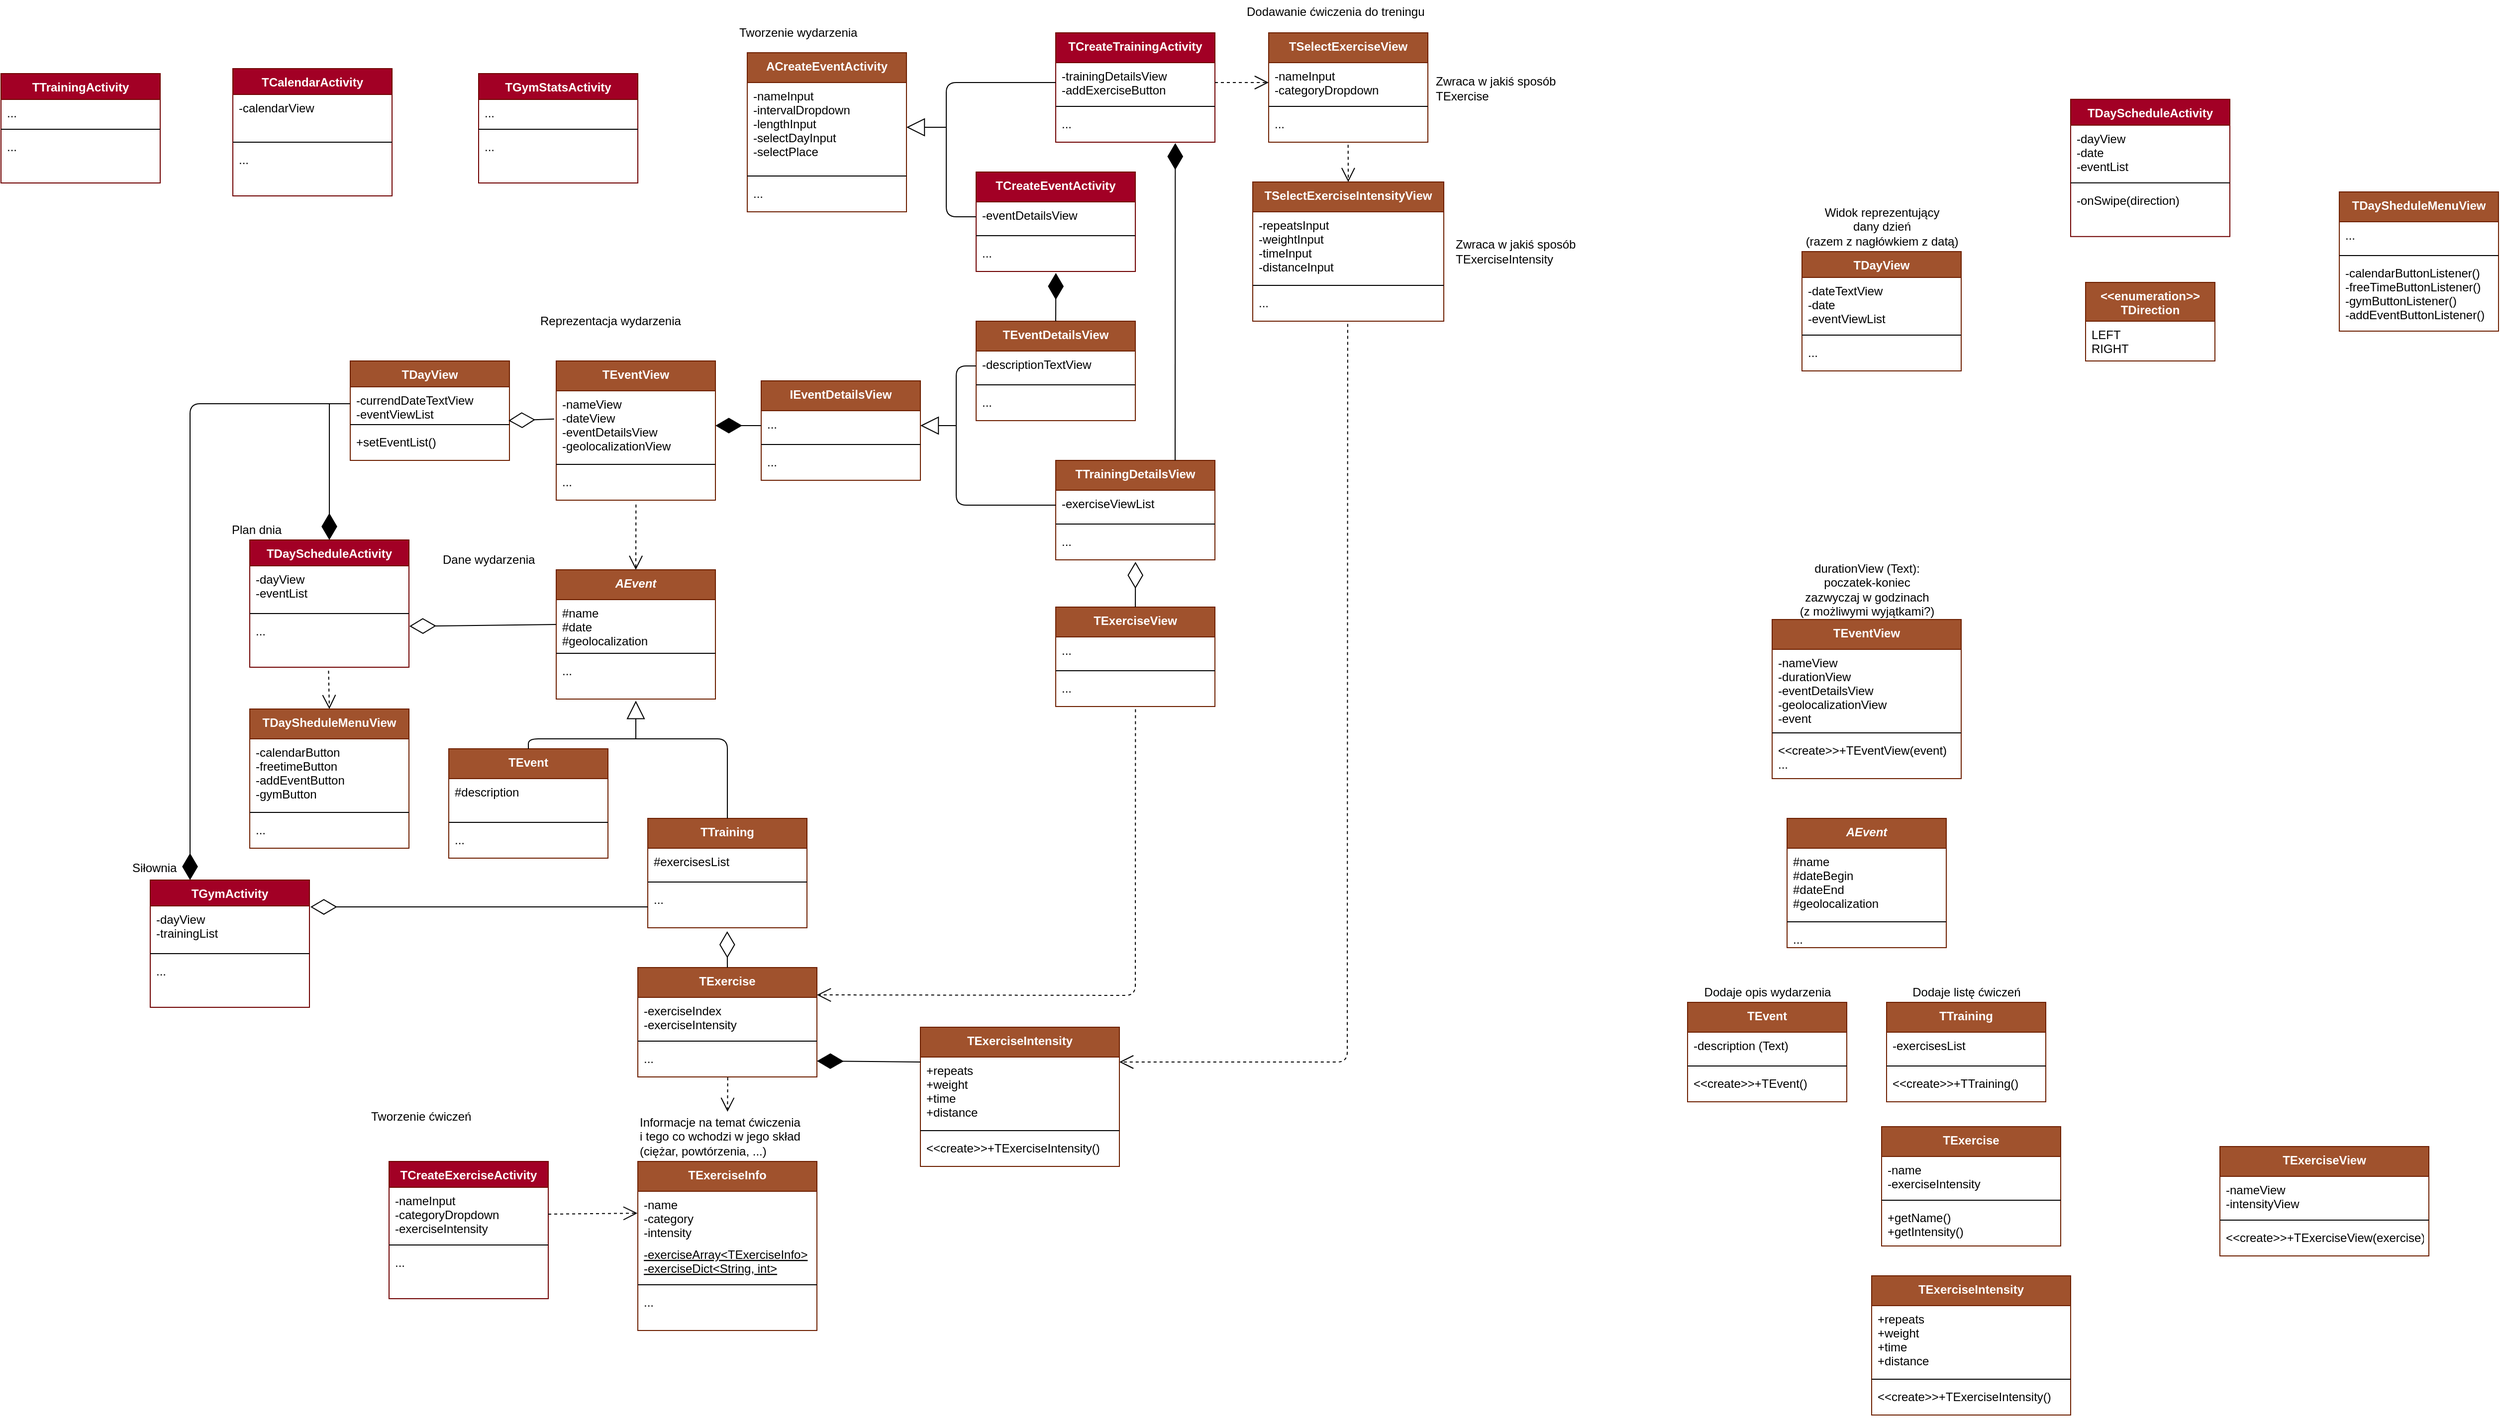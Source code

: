 <mxfile version="14.2.3" type="device"><diagram id="LLpJ9ktsaeu91Qfl18VX" name="Diagram Klas"><mxGraphModel dx="-2056.55" dy="-901.98" grid="1" gridSize="10" guides="1" tooltips="1" connect="1" arrows="1" fold="1" page="1" pageScale="1" pageWidth="827" pageHeight="1169" math="0" shadow="0"><root><mxCell id="0"/><mxCell id="1" parent="0"/><mxCell id="FPjlKvTyWds1_Dnwkd7N-1" value="" style="rounded=0;whiteSpace=wrap;html=1;strokeColor=none;" parent="1" vertex="1"><mxGeometry x="1260" y="1470" width="480" height="245" as="geometry"/></mxCell><mxCell id="FPjlKvTyWds1_Dnwkd7N-2" value="" style="rounded=0;whiteSpace=wrap;html=1;strokeColor=none;" parent="1" vertex="1"><mxGeometry x="1120" y="880" width="190" height="330" as="geometry"/></mxCell><mxCell id="FPjlKvTyWds1_Dnwkd7N-3" value="" style="rounded=0;whiteSpace=wrap;html=1;strokeColor=none;" parent="1" vertex="1"><mxGeometry x="1020" y="1220" width="200" height="160" as="geometry"/></mxCell><mxCell id="FPjlKvTyWds1_Dnwkd7N-4" value="" style="rounded=0;whiteSpace=wrap;html=1;strokeColor=none;" parent="1" vertex="1"><mxGeometry x="1630" y="380" width="490" height="270" as="geometry"/></mxCell><mxCell id="FPjlKvTyWds1_Dnwkd7N-5" value="" style="rounded=0;whiteSpace=wrap;html=1;strokeColor=none;" parent="1" vertex="1"><mxGeometry x="2140" y="357.5" width="210" height="332.5" as="geometry"/></mxCell><mxCell id="FPjlKvTyWds1_Dnwkd7N-6" value="" style="rounded=0;whiteSpace=wrap;html=1;strokeColor=none;" parent="1" vertex="1"><mxGeometry x="1430" y="670" width="690" height="220" as="geometry"/></mxCell><mxCell id="FPjlKvTyWds1_Dnwkd7N-7" value="" style="rounded=0;whiteSpace=wrap;html=1;strokeColor=none;" parent="1" vertex="1"><mxGeometry x="1770" y="890" width="350" height="190" as="geometry"/></mxCell><mxCell id="FPjlKvTyWds1_Dnwkd7N-8" value="" style="rounded=0;whiteSpace=wrap;html=1;strokeColor=none;" parent="1" vertex="1"><mxGeometry x="1330" y="910" width="420" height="530" as="geometry"/></mxCell><mxCell id="FPjlKvTyWds1_Dnwkd7N-9" value="TGymStatsActivity" style="swimlane;fontStyle=1;align=center;verticalAlign=top;childLayout=stackLayout;horizontal=1;startSize=26;horizontalStack=0;resizeParent=1;resizeParentMax=0;resizeLast=0;collapsible=1;marginBottom=0;fillColor=#a20025;strokeColor=#6F0000;fontColor=#ffffff;" parent="1" vertex="1"><mxGeometry x="1370" y="431" width="160" height="110" as="geometry"/></mxCell><mxCell id="FPjlKvTyWds1_Dnwkd7N-10" value="..." style="text;strokeColor=none;fillColor=none;align=left;verticalAlign=top;spacingLeft=4;spacingRight=4;overflow=hidden;rotatable=0;points=[[0,0.5],[1,0.5]];portConstraint=eastwest;" parent="FPjlKvTyWds1_Dnwkd7N-9" vertex="1"><mxGeometry y="26" width="160" height="26" as="geometry"/></mxCell><mxCell id="FPjlKvTyWds1_Dnwkd7N-11" value="" style="line;strokeWidth=1;fillColor=none;align=left;verticalAlign=middle;spacingTop=-1;spacingLeft=3;spacingRight=3;rotatable=0;labelPosition=right;points=[];portConstraint=eastwest;" parent="FPjlKvTyWds1_Dnwkd7N-9" vertex="1"><mxGeometry y="52" width="160" height="8" as="geometry"/></mxCell><mxCell id="FPjlKvTyWds1_Dnwkd7N-12" value="..." style="text;strokeColor=none;fillColor=none;align=left;verticalAlign=top;spacingLeft=4;spacingRight=4;overflow=hidden;rotatable=0;points=[[0,0.5],[1,0.5]];portConstraint=eastwest;" parent="FPjlKvTyWds1_Dnwkd7N-9" vertex="1"><mxGeometry y="60" width="160" height="50" as="geometry"/></mxCell><mxCell id="FPjlKvTyWds1_Dnwkd7N-13" value="TCreateExerciseActivity" style="swimlane;fontStyle=1;align=center;verticalAlign=top;childLayout=stackLayout;horizontal=1;startSize=26;horizontalStack=0;resizeParent=1;resizeParentMax=0;resizeLast=0;collapsible=1;marginBottom=0;fillColor=#a20025;strokeColor=#6F0000;fontColor=#ffffff;" parent="1" vertex="1"><mxGeometry x="1280" y="1525" width="160" height="138" as="geometry"/></mxCell><mxCell id="FPjlKvTyWds1_Dnwkd7N-14" value="-nameInput&#10;-categoryDropdown&#10;-exerciseIntensity" style="text;strokeColor=none;fillColor=none;align=left;verticalAlign=top;spacingLeft=4;spacingRight=4;overflow=hidden;rotatable=0;points=[[0,0.5],[1,0.5]];portConstraint=eastwest;" parent="FPjlKvTyWds1_Dnwkd7N-13" vertex="1"><mxGeometry y="26" width="160" height="54" as="geometry"/></mxCell><mxCell id="FPjlKvTyWds1_Dnwkd7N-15" value="" style="line;strokeWidth=1;fillColor=none;align=left;verticalAlign=middle;spacingTop=-1;spacingLeft=3;spacingRight=3;rotatable=0;labelPosition=right;points=[];portConstraint=eastwest;" parent="FPjlKvTyWds1_Dnwkd7N-13" vertex="1"><mxGeometry y="80" width="160" height="8" as="geometry"/></mxCell><mxCell id="FPjlKvTyWds1_Dnwkd7N-16" value="..." style="text;strokeColor=none;fillColor=none;align=left;verticalAlign=top;spacingLeft=4;spacingRight=4;overflow=hidden;rotatable=0;points=[[0,0.5],[1,0.5]];portConstraint=eastwest;" parent="FPjlKvTyWds1_Dnwkd7N-13" vertex="1"><mxGeometry y="88" width="160" height="50" as="geometry"/></mxCell><mxCell id="FPjlKvTyWds1_Dnwkd7N-17" value="TCreateEventActivity" style="swimlane;fontStyle=1;align=center;verticalAlign=top;childLayout=stackLayout;horizontal=1;startSize=30;horizontalStack=0;resizeParent=1;resizeParentMax=0;resizeLast=0;collapsible=1;marginBottom=0;fillColor=#a20025;strokeColor=#6F0000;fontColor=#ffffff;" parent="1" vertex="1"><mxGeometry x="1870" y="530" width="160" height="100" as="geometry"/></mxCell><mxCell id="FPjlKvTyWds1_Dnwkd7N-18" value="-eventDetailsView" style="text;strokeColor=none;fillColor=none;align=left;verticalAlign=top;spacingLeft=4;spacingRight=4;overflow=hidden;rotatable=0;points=[[0,0.5],[1,0.5]];portConstraint=eastwest;" parent="FPjlKvTyWds1_Dnwkd7N-17" vertex="1"><mxGeometry y="30" width="160" height="30" as="geometry"/></mxCell><mxCell id="FPjlKvTyWds1_Dnwkd7N-19" value="" style="line;strokeWidth=1;fillColor=none;align=left;verticalAlign=middle;spacingTop=-1;spacingLeft=3;spacingRight=3;rotatable=0;labelPosition=right;points=[];portConstraint=eastwest;" parent="FPjlKvTyWds1_Dnwkd7N-17" vertex="1"><mxGeometry y="60" width="160" height="8" as="geometry"/></mxCell><mxCell id="FPjlKvTyWds1_Dnwkd7N-20" value="..." style="text;strokeColor=none;fillColor=none;align=left;verticalAlign=top;spacingLeft=4;spacingRight=4;overflow=hidden;rotatable=0;points=[[0,0.5],[1,0.5]];portConstraint=eastwest;" parent="FPjlKvTyWds1_Dnwkd7N-17" vertex="1"><mxGeometry y="68" width="160" height="32" as="geometry"/></mxCell><mxCell id="FPjlKvTyWds1_Dnwkd7N-21" value="TSelectExerciseView" style="swimlane;fontStyle=1;align=center;verticalAlign=top;childLayout=stackLayout;horizontal=1;startSize=30;horizontalStack=0;resizeParent=1;resizeParentMax=0;resizeLast=0;collapsible=1;marginBottom=0;fillColor=#a0522d;strokeColor=#6D1F00;fontColor=#ffffff;" parent="1" vertex="1"><mxGeometry x="2164" y="390" width="160" height="110" as="geometry"/></mxCell><mxCell id="FPjlKvTyWds1_Dnwkd7N-22" value="-nameInput&#10;-categoryDropdown" style="text;strokeColor=none;fillColor=none;align=left;verticalAlign=top;spacingLeft=4;spacingRight=4;overflow=hidden;rotatable=0;points=[[0,0.5],[1,0.5]];portConstraint=eastwest;" parent="FPjlKvTyWds1_Dnwkd7N-21" vertex="1"><mxGeometry y="30" width="160" height="40" as="geometry"/></mxCell><mxCell id="FPjlKvTyWds1_Dnwkd7N-23" value="" style="line;strokeWidth=1;fillColor=none;align=left;verticalAlign=middle;spacingTop=-1;spacingLeft=3;spacingRight=3;rotatable=0;labelPosition=right;points=[];portConstraint=eastwest;" parent="FPjlKvTyWds1_Dnwkd7N-21" vertex="1"><mxGeometry y="70" width="160" height="8" as="geometry"/></mxCell><mxCell id="FPjlKvTyWds1_Dnwkd7N-24" value="..." style="text;strokeColor=none;fillColor=none;align=left;verticalAlign=top;spacingLeft=4;spacingRight=4;overflow=hidden;rotatable=0;points=[[0,0.5],[1,0.5]];portConstraint=eastwest;" parent="FPjlKvTyWds1_Dnwkd7N-21" vertex="1"><mxGeometry y="78" width="160" height="32" as="geometry"/></mxCell><mxCell id="FPjlKvTyWds1_Dnwkd7N-25" value="TSelectExerciseIntensityView" style="swimlane;fontStyle=1;align=center;verticalAlign=top;childLayout=stackLayout;horizontal=1;startSize=30;horizontalStack=0;resizeParent=1;resizeParentMax=0;resizeLast=0;collapsible=1;marginBottom=0;fillColor=#a0522d;strokeColor=#6D1F00;fontColor=#ffffff;" parent="1" vertex="1"><mxGeometry x="2148" y="540" width="192" height="140" as="geometry"/></mxCell><mxCell id="FPjlKvTyWds1_Dnwkd7N-26" value="-repeatsInput&#10;-weightInput&#10;-timeInput&#10;-distanceInput" style="text;strokeColor=none;fillColor=none;align=left;verticalAlign=top;spacingLeft=4;spacingRight=4;overflow=hidden;rotatable=0;points=[[0,0.5],[1,0.5]];portConstraint=eastwest;" parent="FPjlKvTyWds1_Dnwkd7N-25" vertex="1"><mxGeometry y="30" width="192" height="70" as="geometry"/></mxCell><mxCell id="FPjlKvTyWds1_Dnwkd7N-27" value="" style="line;strokeWidth=1;fillColor=none;align=left;verticalAlign=middle;spacingTop=-1;spacingLeft=3;spacingRight=3;rotatable=0;labelPosition=right;points=[];portConstraint=eastwest;" parent="FPjlKvTyWds1_Dnwkd7N-25" vertex="1"><mxGeometry y="100" width="192" height="8" as="geometry"/></mxCell><mxCell id="FPjlKvTyWds1_Dnwkd7N-28" value="..." style="text;strokeColor=none;fillColor=none;align=left;verticalAlign=top;spacingLeft=4;spacingRight=4;overflow=hidden;rotatable=0;points=[[0,0.5],[1,0.5]];portConstraint=eastwest;" parent="FPjlKvTyWds1_Dnwkd7N-25" vertex="1"><mxGeometry y="108" width="192" height="32" as="geometry"/></mxCell><mxCell id="FPjlKvTyWds1_Dnwkd7N-29" value="" style="endArrow=open;endSize=12;dashed=1;html=1;fontColor=#FA9F16;exitX=0.499;exitY=1.083;exitDx=0;exitDy=0;entryX=0.5;entryY=0;entryDx=0;entryDy=0;exitPerimeter=0;" parent="1" source="FPjlKvTyWds1_Dnwkd7N-24" target="FPjlKvTyWds1_Dnwkd7N-25" edge="1"><mxGeometry x="0.333" y="-50" width="160" relative="1" as="geometry"><mxPoint x="2518" y="525" as="sourcePoint"/><mxPoint x="2578" y="525" as="targetPoint"/><mxPoint as="offset"/></mxGeometry></mxCell><mxCell id="FPjlKvTyWds1_Dnwkd7N-30" value="AEvent" style="swimlane;fontStyle=3;align=center;verticalAlign=top;childLayout=stackLayout;horizontal=1;startSize=30;horizontalStack=0;resizeParent=1;resizeParentMax=0;resizeLast=0;collapsible=1;marginBottom=0;fillColor=#a0522d;strokeColor=#6D1F00;fontColor=#ffffff;" parent="1" vertex="1"><mxGeometry x="1448" y="930" width="160" height="130" as="geometry"/></mxCell><mxCell id="FPjlKvTyWds1_Dnwkd7N-31" value="#name&#10;#date&#10;#geolocalization" style="text;strokeColor=none;fillColor=none;align=left;verticalAlign=top;spacingLeft=4;spacingRight=4;overflow=hidden;rotatable=0;points=[[0,0.5],[1,0.5]];portConstraint=eastwest;" parent="FPjlKvTyWds1_Dnwkd7N-30" vertex="1"><mxGeometry y="30" width="160" height="50" as="geometry"/></mxCell><mxCell id="FPjlKvTyWds1_Dnwkd7N-32" value="" style="line;strokeWidth=1;fillColor=none;align=left;verticalAlign=middle;spacingTop=-1;spacingLeft=3;spacingRight=3;rotatable=0;labelPosition=right;points=[];portConstraint=eastwest;" parent="FPjlKvTyWds1_Dnwkd7N-30" vertex="1"><mxGeometry y="80" width="160" height="8" as="geometry"/></mxCell><mxCell id="FPjlKvTyWds1_Dnwkd7N-33" value="..." style="text;strokeColor=none;fillColor=none;align=left;verticalAlign=top;spacingLeft=4;spacingRight=4;overflow=hidden;rotatable=0;points=[[0,0.5],[1,0.5]];portConstraint=eastwest;" parent="FPjlKvTyWds1_Dnwkd7N-30" vertex="1"><mxGeometry y="88" width="160" height="42" as="geometry"/></mxCell><mxCell id="FPjlKvTyWds1_Dnwkd7N-34" value="TEvent" style="swimlane;fontStyle=1;align=center;verticalAlign=top;childLayout=stackLayout;horizontal=1;startSize=30;horizontalStack=0;resizeParent=1;resizeParentMax=0;resizeLast=0;collapsible=1;marginBottom=0;fillColor=#a0522d;strokeColor=#6D1F00;fontColor=#ffffff;" parent="1" vertex="1"><mxGeometry x="1340" y="1110" width="160" height="110" as="geometry"/></mxCell><mxCell id="FPjlKvTyWds1_Dnwkd7N-35" value="#description" style="text;strokeColor=none;fillColor=none;align=left;verticalAlign=top;spacingLeft=4;spacingRight=4;overflow=hidden;rotatable=0;points=[[0,0.5],[1,0.5]];portConstraint=eastwest;" parent="FPjlKvTyWds1_Dnwkd7N-34" vertex="1"><mxGeometry y="30" width="160" height="40" as="geometry"/></mxCell><mxCell id="FPjlKvTyWds1_Dnwkd7N-36" value="" style="line;strokeWidth=1;fillColor=none;align=left;verticalAlign=middle;spacingTop=-1;spacingLeft=3;spacingRight=3;rotatable=0;labelPosition=right;points=[];portConstraint=eastwest;" parent="FPjlKvTyWds1_Dnwkd7N-34" vertex="1"><mxGeometry y="70" width="160" height="8" as="geometry"/></mxCell><mxCell id="FPjlKvTyWds1_Dnwkd7N-37" value="..." style="text;strokeColor=none;fillColor=none;align=left;verticalAlign=top;spacingLeft=4;spacingRight=4;overflow=hidden;rotatable=0;points=[[0,0.5],[1,0.5]];portConstraint=eastwest;" parent="FPjlKvTyWds1_Dnwkd7N-34" vertex="1"><mxGeometry y="78" width="160" height="32" as="geometry"/></mxCell><mxCell id="FPjlKvTyWds1_Dnwkd7N-38" value="TTraining" style="swimlane;fontStyle=1;align=center;verticalAlign=top;childLayout=stackLayout;horizontal=1;startSize=30;horizontalStack=0;resizeParent=1;resizeParentMax=0;resizeLast=0;collapsible=1;marginBottom=0;fillColor=#a0522d;strokeColor=#6D1F00;fontColor=#ffffff;" parent="1" vertex="1"><mxGeometry x="1540" y="1180" width="160" height="110" as="geometry"/></mxCell><mxCell id="FPjlKvTyWds1_Dnwkd7N-39" value="#exercisesList" style="text;strokeColor=none;fillColor=none;align=left;verticalAlign=top;spacingLeft=4;spacingRight=4;overflow=hidden;rotatable=0;points=[[0,0.5],[1,0.5]];portConstraint=eastwest;" parent="FPjlKvTyWds1_Dnwkd7N-38" vertex="1"><mxGeometry y="30" width="160" height="30" as="geometry"/></mxCell><mxCell id="FPjlKvTyWds1_Dnwkd7N-40" value="" style="line;strokeWidth=1;fillColor=none;align=left;verticalAlign=middle;spacingTop=-1;spacingLeft=3;spacingRight=3;rotatable=0;labelPosition=right;points=[];portConstraint=eastwest;" parent="FPjlKvTyWds1_Dnwkd7N-38" vertex="1"><mxGeometry y="60" width="160" height="8" as="geometry"/></mxCell><mxCell id="FPjlKvTyWds1_Dnwkd7N-41" value="..." style="text;strokeColor=none;fillColor=none;align=left;verticalAlign=top;spacingLeft=4;spacingRight=4;overflow=hidden;rotatable=0;points=[[0,0.5],[1,0.5]];portConstraint=eastwest;" parent="FPjlKvTyWds1_Dnwkd7N-38" vertex="1"><mxGeometry y="68" width="160" height="42" as="geometry"/></mxCell><mxCell id="FPjlKvTyWds1_Dnwkd7N-42" value="TEventView" style="swimlane;fontStyle=1;align=center;verticalAlign=top;childLayout=stackLayout;horizontal=1;startSize=30;horizontalStack=0;resizeParent=1;resizeParentMax=0;resizeLast=0;collapsible=1;marginBottom=0;fillColor=#a0522d;strokeColor=#6D1F00;fontColor=#ffffff;" parent="1" vertex="1"><mxGeometry x="1448" y="720" width="160" height="140" as="geometry"/></mxCell><mxCell id="FPjlKvTyWds1_Dnwkd7N-43" value="-nameView&#10;-dateView&#10;-eventDetailsView&#10;-geolocalizationView&#10;" style="text;strokeColor=none;fillColor=none;align=left;verticalAlign=top;spacingLeft=4;spacingRight=4;overflow=hidden;rotatable=0;points=[[0,0.5],[1,0.5]];portConstraint=eastwest;" parent="FPjlKvTyWds1_Dnwkd7N-42" vertex="1"><mxGeometry y="30" width="160" height="70" as="geometry"/></mxCell><mxCell id="FPjlKvTyWds1_Dnwkd7N-44" value="" style="line;strokeWidth=1;fillColor=none;align=left;verticalAlign=middle;spacingTop=-1;spacingLeft=3;spacingRight=3;rotatable=0;labelPosition=right;points=[];portConstraint=eastwest;" parent="FPjlKvTyWds1_Dnwkd7N-42" vertex="1"><mxGeometry y="100" width="160" height="8" as="geometry"/></mxCell><mxCell id="FPjlKvTyWds1_Dnwkd7N-45" value="..." style="text;strokeColor=none;fillColor=none;align=left;verticalAlign=top;spacingLeft=4;spacingRight=4;overflow=hidden;rotatable=0;points=[[0,0.5],[1,0.5]];portConstraint=eastwest;" parent="FPjlKvTyWds1_Dnwkd7N-42" vertex="1"><mxGeometry y="108" width="160" height="32" as="geometry"/></mxCell><mxCell id="FPjlKvTyWds1_Dnwkd7N-46" value="IEventDetailsView" style="swimlane;fontStyle=1;align=center;verticalAlign=top;childLayout=stackLayout;horizontal=1;startSize=30;horizontalStack=0;resizeParent=1;resizeParentMax=0;resizeLast=0;collapsible=1;marginBottom=0;fillColor=#a0522d;strokeColor=#6D1F00;fontColor=#ffffff;" parent="1" vertex="1"><mxGeometry x="1654" y="740" width="160" height="100" as="geometry"/></mxCell><mxCell id="FPjlKvTyWds1_Dnwkd7N-47" value="..." style="text;strokeColor=none;fillColor=none;align=left;verticalAlign=top;spacingLeft=4;spacingRight=4;overflow=hidden;rotatable=0;points=[[0,0.5],[1,0.5]];portConstraint=eastwest;" parent="FPjlKvTyWds1_Dnwkd7N-46" vertex="1"><mxGeometry y="30" width="160" height="30" as="geometry"/></mxCell><mxCell id="FPjlKvTyWds1_Dnwkd7N-48" value="" style="line;strokeWidth=1;fillColor=none;align=left;verticalAlign=middle;spacingTop=-1;spacingLeft=3;spacingRight=3;rotatable=0;labelPosition=right;points=[];portConstraint=eastwest;" parent="FPjlKvTyWds1_Dnwkd7N-46" vertex="1"><mxGeometry y="60" width="160" height="8" as="geometry"/></mxCell><mxCell id="FPjlKvTyWds1_Dnwkd7N-49" value="..." style="text;strokeColor=none;fillColor=none;align=left;verticalAlign=top;spacingLeft=4;spacingRight=4;overflow=hidden;rotatable=0;points=[[0,0.5],[1,0.5]];portConstraint=eastwest;" parent="FPjlKvTyWds1_Dnwkd7N-46" vertex="1"><mxGeometry y="68" width="160" height="32" as="geometry"/></mxCell><mxCell id="FPjlKvTyWds1_Dnwkd7N-50" value="TEventDetailsView" style="swimlane;fontStyle=1;align=center;verticalAlign=top;childLayout=stackLayout;horizontal=1;startSize=30;horizontalStack=0;resizeParent=1;resizeParentMax=0;resizeLast=0;collapsible=1;marginBottom=0;fillColor=#a0522d;strokeColor=#6D1F00;fontColor=#ffffff;" parent="1" vertex="1"><mxGeometry x="1870" y="680" width="160" height="100" as="geometry"/></mxCell><mxCell id="FPjlKvTyWds1_Dnwkd7N-51" value="-descriptionTextView" style="text;strokeColor=none;fillColor=none;align=left;verticalAlign=top;spacingLeft=4;spacingRight=4;overflow=hidden;rotatable=0;points=[[0,0.5],[1,0.5]];portConstraint=eastwest;" parent="FPjlKvTyWds1_Dnwkd7N-50" vertex="1"><mxGeometry y="30" width="160" height="30" as="geometry"/></mxCell><mxCell id="FPjlKvTyWds1_Dnwkd7N-52" value="" style="line;strokeWidth=1;fillColor=none;align=left;verticalAlign=middle;spacingTop=-1;spacingLeft=3;spacingRight=3;rotatable=0;labelPosition=right;points=[];portConstraint=eastwest;" parent="FPjlKvTyWds1_Dnwkd7N-50" vertex="1"><mxGeometry y="60" width="160" height="8" as="geometry"/></mxCell><mxCell id="FPjlKvTyWds1_Dnwkd7N-53" value="..." style="text;strokeColor=none;fillColor=none;align=left;verticalAlign=top;spacingLeft=4;spacingRight=4;overflow=hidden;rotatable=0;points=[[0,0.5],[1,0.5]];portConstraint=eastwest;" parent="FPjlKvTyWds1_Dnwkd7N-50" vertex="1"><mxGeometry y="68" width="160" height="32" as="geometry"/></mxCell><mxCell id="FPjlKvTyWds1_Dnwkd7N-54" value="TTrainingDetailsView" style="swimlane;fontStyle=1;align=center;verticalAlign=top;childLayout=stackLayout;horizontal=1;startSize=30;horizontalStack=0;resizeParent=1;resizeParentMax=0;resizeLast=0;collapsible=1;marginBottom=0;fillColor=#a0522d;strokeColor=#6D1F00;fontColor=#ffffff;" parent="1" vertex="1"><mxGeometry x="1950" y="820" width="160" height="100" as="geometry"/></mxCell><mxCell id="FPjlKvTyWds1_Dnwkd7N-55" value="-exerciseViewList" style="text;strokeColor=none;fillColor=none;align=left;verticalAlign=top;spacingLeft=4;spacingRight=4;overflow=hidden;rotatable=0;points=[[0,0.5],[1,0.5]];portConstraint=eastwest;" parent="FPjlKvTyWds1_Dnwkd7N-54" vertex="1"><mxGeometry y="30" width="160" height="30" as="geometry"/></mxCell><mxCell id="FPjlKvTyWds1_Dnwkd7N-56" value="" style="line;strokeWidth=1;fillColor=none;align=left;verticalAlign=middle;spacingTop=-1;spacingLeft=3;spacingRight=3;rotatable=0;labelPosition=right;points=[];portConstraint=eastwest;" parent="FPjlKvTyWds1_Dnwkd7N-54" vertex="1"><mxGeometry y="60" width="160" height="8" as="geometry"/></mxCell><mxCell id="FPjlKvTyWds1_Dnwkd7N-57" value="..." style="text;strokeColor=none;fillColor=none;align=left;verticalAlign=top;spacingLeft=4;spacingRight=4;overflow=hidden;rotatable=0;points=[[0,0.5],[1,0.5]];portConstraint=eastwest;" parent="FPjlKvTyWds1_Dnwkd7N-54" vertex="1"><mxGeometry y="68" width="160" height="32" as="geometry"/></mxCell><mxCell id="FPjlKvTyWds1_Dnwkd7N-58" value="" style="endArrow=block;endSize=16;endFill=0;html=1;entryX=1;entryY=0.5;entryDx=0;entryDy=0;" parent="1" target="FPjlKvTyWds1_Dnwkd7N-47" edge="1"><mxGeometry width="160" relative="1" as="geometry"><mxPoint x="1850" y="785" as="sourcePoint"/><mxPoint x="1768.72" y="854.416" as="targetPoint"/></mxGeometry></mxCell><mxCell id="FPjlKvTyWds1_Dnwkd7N-59" value="" style="endArrow=diamondThin;endFill=1;endSize=24;html=1;exitX=0;exitY=0.5;exitDx=0;exitDy=0;entryX=1;entryY=0.5;entryDx=0;entryDy=0;" parent="1" source="FPjlKvTyWds1_Dnwkd7N-47" target="FPjlKvTyWds1_Dnwkd7N-43" edge="1"><mxGeometry width="160" relative="1" as="geometry"><mxPoint x="1606" y="790" as="sourcePoint"/><mxPoint x="1766" y="790" as="targetPoint"/></mxGeometry></mxCell><mxCell id="FPjlKvTyWds1_Dnwkd7N-60" value="" style="endArrow=block;endSize=16;endFill=0;html=1;entryX=0.5;entryY=1.038;entryDx=0;entryDy=0;entryPerimeter=0;" parent="1" target="FPjlKvTyWds1_Dnwkd7N-33" edge="1"><mxGeometry width="160" relative="1" as="geometry"><mxPoint x="1528" y="1100" as="sourcePoint"/><mxPoint x="1456.32" y="1095.002" as="targetPoint"/></mxGeometry></mxCell><mxCell id="FPjlKvTyWds1_Dnwkd7N-61" value="" style="endArrow=none;html=1;exitX=0.5;exitY=0;exitDx=0;exitDy=0;entryX=0.5;entryY=0;entryDx=0;entryDy=0;" parent="1" source="FPjlKvTyWds1_Dnwkd7N-34" target="FPjlKvTyWds1_Dnwkd7N-38" edge="1"><mxGeometry width="50" height="50" relative="1" as="geometry"><mxPoint x="1420" y="1130" as="sourcePoint"/><mxPoint x="1620" y="1130" as="targetPoint"/><Array as="points"><mxPoint x="1420" y="1100"/><mxPoint x="1520" y="1100"/><mxPoint x="1620" y="1100"/></Array></mxGeometry></mxCell><mxCell id="FPjlKvTyWds1_Dnwkd7N-62" value="TExercise" style="swimlane;fontStyle=1;align=center;verticalAlign=top;childLayout=stackLayout;horizontal=1;startSize=30;horizontalStack=0;resizeParent=1;resizeParentMax=0;resizeLast=0;collapsible=1;marginBottom=0;fillColor=#a0522d;strokeColor=#6D1F00;fontColor=#ffffff;" parent="1" vertex="1"><mxGeometry x="1530" y="1330" width="180" height="110" as="geometry"/></mxCell><mxCell id="FPjlKvTyWds1_Dnwkd7N-63" value="-exerciseIndex&#10;-exerciseIntensity" style="text;strokeColor=none;fillColor=none;align=left;verticalAlign=top;spacingLeft=4;spacingRight=4;overflow=hidden;rotatable=0;points=[[0,0.5],[1,0.5]];portConstraint=eastwest;fontStyle=0" parent="FPjlKvTyWds1_Dnwkd7N-62" vertex="1"><mxGeometry y="30" width="180" height="40" as="geometry"/></mxCell><mxCell id="FPjlKvTyWds1_Dnwkd7N-64" value="" style="line;strokeWidth=1;fillColor=none;align=left;verticalAlign=middle;spacingTop=-1;spacingLeft=3;spacingRight=3;rotatable=0;labelPosition=right;points=[];portConstraint=eastwest;" parent="FPjlKvTyWds1_Dnwkd7N-62" vertex="1"><mxGeometry y="70" width="180" height="8" as="geometry"/></mxCell><mxCell id="FPjlKvTyWds1_Dnwkd7N-65" value="..." style="text;strokeColor=none;fillColor=none;align=left;verticalAlign=top;spacingLeft=4;spacingRight=4;overflow=hidden;rotatable=0;points=[[0,0.5],[1,0.5]];portConstraint=eastwest;" parent="FPjlKvTyWds1_Dnwkd7N-62" vertex="1"><mxGeometry y="78" width="180" height="32" as="geometry"/></mxCell><mxCell id="FPjlKvTyWds1_Dnwkd7N-67" value="TExerciseView" style="swimlane;fontStyle=1;align=center;verticalAlign=top;childLayout=stackLayout;horizontal=1;startSize=30;horizontalStack=0;resizeParent=1;resizeParentMax=0;resizeLast=0;collapsible=1;marginBottom=0;fillColor=#a0522d;strokeColor=#6D1F00;fontColor=#ffffff;" parent="1" vertex="1"><mxGeometry x="1950" y="967.5" width="160" height="100" as="geometry"/></mxCell><mxCell id="FPjlKvTyWds1_Dnwkd7N-68" value="..." style="text;strokeColor=none;fillColor=none;align=left;verticalAlign=top;spacingLeft=4;spacingRight=4;overflow=hidden;rotatable=0;points=[[0,0.5],[1,0.5]];portConstraint=eastwest;" parent="FPjlKvTyWds1_Dnwkd7N-67" vertex="1"><mxGeometry y="30" width="160" height="30" as="geometry"/></mxCell><mxCell id="FPjlKvTyWds1_Dnwkd7N-69" value="" style="line;strokeWidth=1;fillColor=none;align=left;verticalAlign=middle;spacingTop=-1;spacingLeft=3;spacingRight=3;rotatable=0;labelPosition=right;points=[];portConstraint=eastwest;" parent="FPjlKvTyWds1_Dnwkd7N-67" vertex="1"><mxGeometry y="60" width="160" height="8" as="geometry"/></mxCell><mxCell id="FPjlKvTyWds1_Dnwkd7N-70" value="..." style="text;strokeColor=none;fillColor=none;align=left;verticalAlign=top;spacingLeft=4;spacingRight=4;overflow=hidden;rotatable=0;points=[[0,0.5],[1,0.5]];portConstraint=eastwest;" parent="FPjlKvTyWds1_Dnwkd7N-67" vertex="1"><mxGeometry y="68" width="160" height="32" as="geometry"/></mxCell><mxCell id="FPjlKvTyWds1_Dnwkd7N-71" value="" style="endArrow=diamondThin;endFill=0;endSize=24;html=1;exitX=0.5;exitY=0;exitDx=0;exitDy=0;entryX=0.501;entryY=1.064;entryDx=0;entryDy=0;entryPerimeter=0;" parent="1" source="FPjlKvTyWds1_Dnwkd7N-67" target="FPjlKvTyWds1_Dnwkd7N-57" edge="1"><mxGeometry width="160" relative="1" as="geometry"><mxPoint x="1910" y="720" as="sourcePoint"/><mxPoint x="2070" y="720" as="targetPoint"/></mxGeometry></mxCell><mxCell id="FPjlKvTyWds1_Dnwkd7N-72" value="Dane wydarzenia" style="text;html=1;align=left;verticalAlign=middle;resizable=0;points=[];autosize=1;" parent="1" vertex="1"><mxGeometry x="1332" y="910" width="110" height="20" as="geometry"/></mxCell><mxCell id="FPjlKvTyWds1_Dnwkd7N-73" value="Reprezentacja wydarzenia" style="text;html=1;align=left;verticalAlign=middle;resizable=0;points=[];autosize=1;" parent="1" vertex="1"><mxGeometry x="1430" y="670" width="160" height="20" as="geometry"/></mxCell><mxCell id="FPjlKvTyWds1_Dnwkd7N-74" value="" style="endArrow=open;endSize=12;dashed=1;html=1;fontColor=#FA9F16;exitX=0.501;exitY=1.138;exitDx=0;exitDy=0;entryX=0.5;entryY=0;entryDx=0;entryDy=0;exitPerimeter=0;" parent="1" source="FPjlKvTyWds1_Dnwkd7N-45" target="FPjlKvTyWds1_Dnwkd7N-30" edge="1"><mxGeometry x="0.333" y="-50" width="160" relative="1" as="geometry"><mxPoint x="2170" y="1130" as="sourcePoint"/><mxPoint x="2230" y="1130" as="targetPoint"/><mxPoint as="offset"/></mxGeometry></mxCell><mxCell id="FPjlKvTyWds1_Dnwkd7N-75" value="Dodawanie ćwiczenia do treningu" style="text;html=1;align=left;verticalAlign=bottom;resizable=0;points=[];autosize=1;" parent="1" vertex="1"><mxGeometry x="2140" y="357.5" width="190" height="20" as="geometry"/></mxCell><mxCell id="FPjlKvTyWds1_Dnwkd7N-76" value="TDayScheduleActivity" style="swimlane;fontStyle=1;align=center;verticalAlign=top;childLayout=stackLayout;horizontal=1;startSize=26;horizontalStack=0;resizeParent=1;resizeParentMax=0;resizeLast=0;collapsible=1;marginBottom=0;fillColor=#a20025;strokeColor=#6F0000;fontColor=#ffffff;" parent="1" vertex="1"><mxGeometry x="1140" y="900" width="160" height="128" as="geometry"/></mxCell><mxCell id="FPjlKvTyWds1_Dnwkd7N-77" value="-dayView&#10;-eventList" style="text;align=left;verticalAlign=top;spacingLeft=4;spacingRight=4;overflow=hidden;rotatable=0;points=[[0,0.5],[1,0.5]];portConstraint=eastwest;" parent="FPjlKvTyWds1_Dnwkd7N-76" vertex="1"><mxGeometry y="26" width="160" height="44" as="geometry"/></mxCell><mxCell id="FPjlKvTyWds1_Dnwkd7N-78" value="" style="line;strokeWidth=1;align=left;verticalAlign=middle;spacingTop=-1;spacingLeft=3;spacingRight=3;rotatable=0;labelPosition=right;points=[];portConstraint=eastwest;" parent="FPjlKvTyWds1_Dnwkd7N-76" vertex="1"><mxGeometry y="70" width="160" height="8" as="geometry"/></mxCell><mxCell id="FPjlKvTyWds1_Dnwkd7N-79" value="..." style="text;align=left;verticalAlign=top;spacingLeft=4;spacingRight=4;overflow=hidden;rotatable=0;points=[[0,0.5],[1,0.5]];portConstraint=eastwest;" parent="FPjlKvTyWds1_Dnwkd7N-76" vertex="1"><mxGeometry y="78" width="160" height="50" as="geometry"/></mxCell><mxCell id="FPjlKvTyWds1_Dnwkd7N-80" value="TDayView" style="swimlane;fontStyle=1;align=center;verticalAlign=top;childLayout=stackLayout;horizontal=1;startSize=26;horizontalStack=0;resizeParent=1;resizeParentMax=0;resizeLast=0;collapsible=1;marginBottom=0;fillColor=#a0522d;strokeColor=#6D1F00;fontColor=#ffffff;" parent="1" vertex="1"><mxGeometry x="1241" y="720" width="160" height="100" as="geometry"/></mxCell><mxCell id="FPjlKvTyWds1_Dnwkd7N-81" value="-currendDateTextView&#10;-eventViewList" style="text;align=left;verticalAlign=top;spacingLeft=4;spacingRight=4;overflow=hidden;rotatable=0;points=[[0,0.5],[1,0.5]];portConstraint=eastwest;" parent="FPjlKvTyWds1_Dnwkd7N-80" vertex="1"><mxGeometry y="26" width="160" height="34" as="geometry"/></mxCell><mxCell id="FPjlKvTyWds1_Dnwkd7N-82" value="" style="line;strokeWidth=1;align=left;verticalAlign=middle;spacingTop=-1;spacingLeft=3;spacingRight=3;rotatable=0;labelPosition=right;points=[];portConstraint=eastwest;" parent="FPjlKvTyWds1_Dnwkd7N-80" vertex="1"><mxGeometry y="60" width="160" height="8" as="geometry"/></mxCell><mxCell id="FPjlKvTyWds1_Dnwkd7N-83" value="+setEventList()" style="text;align=left;verticalAlign=top;spacingLeft=4;spacingRight=4;overflow=hidden;rotatable=0;points=[[0,0.5],[1,0.5]];portConstraint=eastwest;" parent="FPjlKvTyWds1_Dnwkd7N-80" vertex="1"><mxGeometry y="68" width="160" height="32" as="geometry"/></mxCell><mxCell id="FPjlKvTyWds1_Dnwkd7N-84" value="TGymActivity" style="swimlane;fontStyle=1;align=center;verticalAlign=top;childLayout=stackLayout;horizontal=1;startSize=26;horizontalStack=0;resizeParent=1;resizeParentMax=0;resizeLast=0;collapsible=1;marginBottom=0;fillColor=#a20025;strokeColor=#6F0000;fontColor=#ffffff;" parent="1" vertex="1"><mxGeometry x="1040" y="1242" width="160" height="128" as="geometry"/></mxCell><mxCell id="FPjlKvTyWds1_Dnwkd7N-85" value="-dayView&#10;-trainingList" style="text;align=left;verticalAlign=top;spacingLeft=4;spacingRight=4;overflow=hidden;rotatable=0;points=[[0,0.5],[1,0.5]];portConstraint=eastwest;" parent="FPjlKvTyWds1_Dnwkd7N-84" vertex="1"><mxGeometry y="26" width="160" height="44" as="geometry"/></mxCell><mxCell id="FPjlKvTyWds1_Dnwkd7N-86" value="" style="line;strokeWidth=1;align=left;verticalAlign=middle;spacingTop=-1;spacingLeft=3;spacingRight=3;rotatable=0;labelPosition=right;points=[];portConstraint=eastwest;" parent="FPjlKvTyWds1_Dnwkd7N-84" vertex="1"><mxGeometry y="70" width="160" height="8" as="geometry"/></mxCell><mxCell id="FPjlKvTyWds1_Dnwkd7N-87" value="..." style="text;align=left;verticalAlign=top;spacingLeft=4;spacingRight=4;overflow=hidden;rotatable=0;points=[[0,0.5],[1,0.5]];portConstraint=eastwest;" parent="FPjlKvTyWds1_Dnwkd7N-84" vertex="1"><mxGeometry y="78" width="160" height="50" as="geometry"/></mxCell><mxCell id="FPjlKvTyWds1_Dnwkd7N-88" value="TDaySheduleMenuView" style="swimlane;fontStyle=1;align=center;verticalAlign=top;childLayout=stackLayout;horizontal=1;startSize=30;horizontalStack=0;resizeParent=1;resizeParentMax=0;resizeLast=0;collapsible=1;marginBottom=0;fillColor=#a0522d;strokeColor=#6D1F00;fontColor=#ffffff;" parent="1" vertex="1"><mxGeometry x="1140" y="1070" width="160" height="140" as="geometry"/></mxCell><mxCell id="FPjlKvTyWds1_Dnwkd7N-89" value="-calendarButton&#10;-freetimeButton&#10;-addEventButton&#10;-gymButton" style="text;align=left;verticalAlign=top;spacingLeft=4;spacingRight=4;overflow=hidden;rotatable=0;points=[[0,0.5],[1,0.5]];portConstraint=eastwest;" parent="FPjlKvTyWds1_Dnwkd7N-88" vertex="1"><mxGeometry y="30" width="160" height="70" as="geometry"/></mxCell><mxCell id="FPjlKvTyWds1_Dnwkd7N-90" value="" style="line;strokeWidth=1;align=left;verticalAlign=middle;spacingTop=-1;spacingLeft=3;spacingRight=3;rotatable=0;labelPosition=right;points=[];portConstraint=eastwest;" parent="FPjlKvTyWds1_Dnwkd7N-88" vertex="1"><mxGeometry y="100" width="160" height="8" as="geometry"/></mxCell><mxCell id="FPjlKvTyWds1_Dnwkd7N-91" value="..." style="text;align=left;verticalAlign=top;spacingLeft=4;spacingRight=4;overflow=hidden;rotatable=0;points=[[0,0.5],[1,0.5]];portConstraint=eastwest;" parent="FPjlKvTyWds1_Dnwkd7N-88" vertex="1"><mxGeometry y="108" width="160" height="32" as="geometry"/></mxCell><mxCell id="FPjlKvTyWds1_Dnwkd7N-92" value="TCalendarActivity" style="swimlane;fontStyle=1;align=center;verticalAlign=top;childLayout=stackLayout;horizontal=1;startSize=26;horizontalStack=0;resizeParent=1;resizeParentMax=0;resizeLast=0;collapsible=1;marginBottom=0;fillColor=#a20025;strokeColor=#6F0000;fontColor=#ffffff;" parent="1" vertex="1"><mxGeometry x="1123" y="426" width="160" height="128" as="geometry"/></mxCell><mxCell id="FPjlKvTyWds1_Dnwkd7N-93" value="-calendarView" style="text;align=left;verticalAlign=top;spacingLeft=4;spacingRight=4;overflow=hidden;rotatable=0;points=[[0,0.5],[1,0.5]];portConstraint=eastwest;" parent="FPjlKvTyWds1_Dnwkd7N-92" vertex="1"><mxGeometry y="26" width="160" height="44" as="geometry"/></mxCell><mxCell id="FPjlKvTyWds1_Dnwkd7N-94" value="" style="line;strokeWidth=1;align=left;verticalAlign=middle;spacingTop=-1;spacingLeft=3;spacingRight=3;rotatable=0;labelPosition=right;points=[];portConstraint=eastwest;" parent="FPjlKvTyWds1_Dnwkd7N-92" vertex="1"><mxGeometry y="70" width="160" height="8" as="geometry"/></mxCell><mxCell id="FPjlKvTyWds1_Dnwkd7N-95" value="..." style="text;align=left;verticalAlign=top;spacingLeft=4;spacingRight=4;overflow=hidden;rotatable=0;points=[[0,0.5],[1,0.5]];portConstraint=eastwest;" parent="FPjlKvTyWds1_Dnwkd7N-92" vertex="1"><mxGeometry y="78" width="160" height="50" as="geometry"/></mxCell><mxCell id="FPjlKvTyWds1_Dnwkd7N-96" value="ACreateEventActivity" style="swimlane;fontStyle=1;align=center;verticalAlign=top;childLayout=stackLayout;horizontal=1;startSize=30;horizontalStack=0;resizeParent=1;resizeParentMax=0;resizeLast=0;collapsible=1;marginBottom=0;fillColor=#a0522d;strokeColor=#6D1F00;fontColor=#ffffff;" parent="1" vertex="1"><mxGeometry x="1640" y="410" width="160" height="160" as="geometry"/></mxCell><mxCell id="FPjlKvTyWds1_Dnwkd7N-97" value="-nameInput&#10;-intervalDropdown&#10;-lengthInput&#10;-selectDayInput&#10;-selectPlace&#10;" style="text;strokeColor=none;fillColor=none;align=left;verticalAlign=top;spacingLeft=4;spacingRight=4;overflow=hidden;rotatable=0;points=[[0,0.5],[1,0.5]];portConstraint=eastwest;" parent="FPjlKvTyWds1_Dnwkd7N-96" vertex="1"><mxGeometry y="30" width="160" height="90" as="geometry"/></mxCell><mxCell id="FPjlKvTyWds1_Dnwkd7N-98" value="" style="line;strokeWidth=1;fillColor=none;align=left;verticalAlign=middle;spacingTop=-1;spacingLeft=3;spacingRight=3;rotatable=0;labelPosition=right;points=[];portConstraint=eastwest;" parent="FPjlKvTyWds1_Dnwkd7N-96" vertex="1"><mxGeometry y="120" width="160" height="8" as="geometry"/></mxCell><mxCell id="FPjlKvTyWds1_Dnwkd7N-99" value="..." style="text;strokeColor=none;fillColor=none;align=left;verticalAlign=top;spacingLeft=4;spacingRight=4;overflow=hidden;rotatable=0;points=[[0,0.5],[1,0.5]];portConstraint=eastwest;" parent="FPjlKvTyWds1_Dnwkd7N-96" vertex="1"><mxGeometry y="128" width="160" height="32" as="geometry"/></mxCell><mxCell id="FPjlKvTyWds1_Dnwkd7N-100" value="TCreateTrainingActivity" style="swimlane;fontStyle=1;align=center;verticalAlign=top;childLayout=stackLayout;horizontal=1;startSize=30;horizontalStack=0;resizeParent=1;resizeParentMax=0;resizeLast=0;collapsible=1;marginBottom=0;fillColor=#a20025;strokeColor=#6F0000;fontColor=#ffffff;" parent="1" vertex="1"><mxGeometry x="1950" y="390" width="160" height="110" as="geometry"/></mxCell><mxCell id="FPjlKvTyWds1_Dnwkd7N-101" value="-trainingDetailsView&#10;-addExerciseButton" style="text;strokeColor=none;fillColor=none;align=left;verticalAlign=top;spacingLeft=4;spacingRight=4;overflow=hidden;rotatable=0;points=[[0,0.5],[1,0.5]];portConstraint=eastwest;" parent="FPjlKvTyWds1_Dnwkd7N-100" vertex="1"><mxGeometry y="30" width="160" height="40" as="geometry"/></mxCell><mxCell id="FPjlKvTyWds1_Dnwkd7N-102" value="" style="line;strokeWidth=1;fillColor=none;align=left;verticalAlign=middle;spacingTop=-1;spacingLeft=3;spacingRight=3;rotatable=0;labelPosition=right;points=[];portConstraint=eastwest;" parent="FPjlKvTyWds1_Dnwkd7N-100" vertex="1"><mxGeometry y="70" width="160" height="8" as="geometry"/></mxCell><mxCell id="FPjlKvTyWds1_Dnwkd7N-103" value="..." style="text;strokeColor=none;fillColor=none;align=left;verticalAlign=top;spacingLeft=4;spacingRight=4;overflow=hidden;rotatable=0;points=[[0,0.5],[1,0.5]];portConstraint=eastwest;" parent="FPjlKvTyWds1_Dnwkd7N-100" vertex="1"><mxGeometry y="78" width="160" height="32" as="geometry"/></mxCell><mxCell id="FPjlKvTyWds1_Dnwkd7N-104" value="" style="endArrow=block;endSize=16;endFill=0;html=1;entryX=1;entryY=0.5;entryDx=0;entryDy=0;" parent="1" target="FPjlKvTyWds1_Dnwkd7N-97" edge="1"><mxGeometry width="160" relative="1" as="geometry"><mxPoint x="1840" y="485" as="sourcePoint"/><mxPoint x="1900" y="350" as="targetPoint"/></mxGeometry></mxCell><mxCell id="FPjlKvTyWds1_Dnwkd7N-105" value="" style="endArrow=none;html=1;entryX=0;entryY=0.5;entryDx=0;entryDy=0;exitX=0;exitY=0.5;exitDx=0;exitDy=0;" parent="1" source="FPjlKvTyWds1_Dnwkd7N-55" target="FPjlKvTyWds1_Dnwkd7N-51" edge="1"><mxGeometry width="50" height="50" relative="1" as="geometry"><mxPoint x="1880" y="940" as="sourcePoint"/><mxPoint x="1930" y="890" as="targetPoint"/><Array as="points"><mxPoint x="1850" y="865"/><mxPoint x="1850" y="790"/><mxPoint x="1850" y="725"/></Array></mxGeometry></mxCell><mxCell id="FPjlKvTyWds1_Dnwkd7N-106" value="" style="endArrow=none;html=1;exitX=0;exitY=0.5;exitDx=0;exitDy=0;entryX=0;entryY=0.5;entryDx=0;entryDy=0;" parent="1" source="FPjlKvTyWds1_Dnwkd7N-18" target="FPjlKvTyWds1_Dnwkd7N-101" edge="1"><mxGeometry width="50" height="50" relative="1" as="geometry"><mxPoint x="1830" y="730" as="sourcePoint"/><mxPoint x="1880" y="680" as="targetPoint"/><Array as="points"><mxPoint x="1840" y="575"/><mxPoint x="1840" y="480"/><mxPoint x="1840" y="440"/></Array></mxGeometry></mxCell><mxCell id="FPjlKvTyWds1_Dnwkd7N-107" value="" style="endArrow=diamondThin;endFill=1;endSize=24;html=1;exitX=0.5;exitY=0;exitDx=0;exitDy=0;entryX=0.501;entryY=1.046;entryDx=0;entryDy=0;entryPerimeter=0;" parent="1" source="FPjlKvTyWds1_Dnwkd7N-50" target="FPjlKvTyWds1_Dnwkd7N-20" edge="1"><mxGeometry width="160" relative="1" as="geometry"><mxPoint x="1650" y="795" as="sourcePoint"/><mxPoint x="1596" y="795" as="targetPoint"/></mxGeometry></mxCell><mxCell id="FPjlKvTyWds1_Dnwkd7N-108" value="" style="endArrow=diamondThin;endFill=1;endSize=24;html=1;exitX=0.75;exitY=0;exitDx=0;exitDy=0;entryX=0.751;entryY=1.028;entryDx=0;entryDy=0;entryPerimeter=0;" parent="1" source="FPjlKvTyWds1_Dnwkd7N-54" target="FPjlKvTyWds1_Dnwkd7N-103" edge="1"><mxGeometry width="160" relative="1" as="geometry"><mxPoint x="1960" y="690" as="sourcePoint"/><mxPoint x="1960.16" y="641.472" as="targetPoint"/></mxGeometry></mxCell><mxCell id="FPjlKvTyWds1_Dnwkd7N-109" value="" style="endArrow=open;endSize=12;dashed=1;html=1;fontColor=#FA9F16;exitX=1;exitY=0.5;exitDx=0;exitDy=0;entryX=0;entryY=0.5;entryDx=0;entryDy=0;" parent="1" source="FPjlKvTyWds1_Dnwkd7N-101" target="FPjlKvTyWds1_Dnwkd7N-22" edge="1"><mxGeometry x="0.333" y="-50" width="160" relative="1" as="geometry"><mxPoint x="2293.84" y="512.656" as="sourcePoint"/><mxPoint x="2294" y="550" as="targetPoint"/><mxPoint as="offset"/></mxGeometry></mxCell><mxCell id="FPjlKvTyWds1_Dnwkd7N-110" value="Tworzenie wydarzenia" style="text;html=1;align=left;verticalAlign=middle;resizable=0;points=[];autosize=1;" parent="1" vertex="1"><mxGeometry x="1630" y="380" width="130" height="20" as="geometry"/></mxCell><mxCell id="FPjlKvTyWds1_Dnwkd7N-111" value="" style="endArrow=open;endSize=12;dashed=1;html=1;fontColor=#FA9F16;exitX=0.501;exitY=1.087;exitDx=0;exitDy=0;entryX=1;entryY=0.25;entryDx=0;entryDy=0;exitPerimeter=0;" parent="1" source="FPjlKvTyWds1_Dnwkd7N-70" target="FPjlKvTyWds1_Dnwkd7N-62" edge="1"><mxGeometry x="0.333" y="-50" width="160" relative="1" as="geometry"><mxPoint x="1615.68" y="1273.822" as="sourcePoint"/><mxPoint x="1616" y="1320" as="targetPoint"/><mxPoint as="offset"/><Array as="points"><mxPoint x="2030" y="1358"/></Array></mxGeometry></mxCell><mxCell id="FPjlKvTyWds1_Dnwkd7N-112" value="" style="endArrow=diamondThin;endFill=1;endSize=24;html=1;entryX=0.25;entryY=0;entryDx=0;entryDy=0;" parent="1" target="FPjlKvTyWds1_Dnwkd7N-84" edge="1"><mxGeometry width="160" relative="1" as="geometry"><mxPoint x="1080" y="1120" as="sourcePoint"/><mxPoint x="880" y="1095" as="targetPoint"/></mxGeometry></mxCell><mxCell id="FPjlKvTyWds1_Dnwkd7N-113" value="" style="endArrow=diamondThin;endFill=1;endSize=24;html=1;entryX=0.5;entryY=0;entryDx=0;entryDy=0;" parent="1" target="FPjlKvTyWds1_Dnwkd7N-76" edge="1"><mxGeometry width="160" relative="1" as="geometry"><mxPoint x="1220" y="763" as="sourcePoint"/><mxPoint x="940" y="1035" as="targetPoint"/></mxGeometry></mxCell><mxCell id="FPjlKvTyWds1_Dnwkd7N-114" value="" style="endArrow=diamondThin;endFill=0;endSize=24;html=1;exitX=0;exitY=0.5;exitDx=0;exitDy=0;entryX=1.003;entryY=0.175;entryDx=0;entryDy=0;entryPerimeter=0;" parent="1" source="FPjlKvTyWds1_Dnwkd7N-31" target="FPjlKvTyWds1_Dnwkd7N-79" edge="1"><mxGeometry width="160" relative="1" as="geometry"><mxPoint x="2040" y="977.5" as="sourcePoint"/><mxPoint x="2040.16" y="932.048" as="targetPoint"/></mxGeometry></mxCell><mxCell id="FPjlKvTyWds1_Dnwkd7N-115" value="" style="endArrow=diamondThin;endFill=0;endSize=24;html=1;exitX=0;exitY=0.5;exitDx=0;exitDy=0;entryX=1.006;entryY=0.023;entryDx=0;entryDy=0;entryPerimeter=0;" parent="1" source="FPjlKvTyWds1_Dnwkd7N-41" target="FPjlKvTyWds1_Dnwkd7N-85" edge="1"><mxGeometry width="160" relative="1" as="geometry"><mxPoint x="1458" y="995" as="sourcePoint"/><mxPoint x="1210" y="1269" as="targetPoint"/></mxGeometry></mxCell><mxCell id="FPjlKvTyWds1_Dnwkd7N-116" value="" style="endArrow=diamondThin;endFill=0;endSize=24;html=1;exitX=-0.013;exitY=0.406;exitDx=0;exitDy=0;entryX=0.994;entryY=1;entryDx=0;entryDy=0;entryPerimeter=0;exitPerimeter=0;" parent="1" source="FPjlKvTyWds1_Dnwkd7N-43" target="FPjlKvTyWds1_Dnwkd7N-81" edge="1"><mxGeometry width="160" relative="1" as="geometry"><mxPoint x="2040" y="977.5" as="sourcePoint"/><mxPoint x="2040.16" y="932.048" as="targetPoint"/></mxGeometry></mxCell><mxCell id="FPjlKvTyWds1_Dnwkd7N-117" value="" style="endArrow=none;html=1;exitX=0;exitY=0.5;exitDx=0;exitDy=0;" parent="1" source="FPjlKvTyWds1_Dnwkd7N-81" edge="1"><mxGeometry width="50" height="50" relative="1" as="geometry"><mxPoint x="1530" y="970" as="sourcePoint"/><mxPoint x="1080" y="1120" as="targetPoint"/><Array as="points"><mxPoint x="1080" y="763"/></Array></mxGeometry></mxCell><mxCell id="FPjlKvTyWds1_Dnwkd7N-118" value="" style="endArrow=open;endSize=12;dashed=1;html=1;fontColor=#FA9F16;exitX=0.495;exitY=1.069;exitDx=0;exitDy=0;entryX=0.5;entryY=0;entryDx=0;entryDy=0;exitPerimeter=0;" parent="1" source="FPjlKvTyWds1_Dnwkd7N-79" target="FPjlKvTyWds1_Dnwkd7N-88" edge="1"><mxGeometry x="0.333" y="-50" width="160" relative="1" as="geometry"><mxPoint x="1629.68" y="1303.822" as="sourcePoint"/><mxPoint x="1630" y="1331" as="targetPoint"/><mxPoint as="offset"/></mxGeometry></mxCell><mxCell id="FPjlKvTyWds1_Dnwkd7N-119" value="Siłownia" style="text;html=1;align=left;verticalAlign=middle;resizable=0;points=[];autosize=1;" parent="1" vertex="1"><mxGeometry x="1020" y="1220" width="60" height="20" as="geometry"/></mxCell><mxCell id="FPjlKvTyWds1_Dnwkd7N-120" value="Plan dnia" style="text;html=1;align=left;verticalAlign=middle;resizable=0;points=[];autosize=1;" parent="1" vertex="1"><mxGeometry x="1120" y="880" width="70" height="20" as="geometry"/></mxCell><mxCell id="FPjlKvTyWds1_Dnwkd7N-121" value="TExerciseInfo" style="swimlane;fontStyle=1;align=center;verticalAlign=top;childLayout=stackLayout;horizontal=1;startSize=30;horizontalStack=0;resizeParent=1;resizeParentMax=0;resizeLast=0;collapsible=1;marginBottom=0;fillColor=#a0522d;strokeColor=#6D1F00;fontColor=#ffffff;" parent="1" vertex="1"><mxGeometry x="1530" y="1525" width="180" height="170" as="geometry"/></mxCell><mxCell id="FPjlKvTyWds1_Dnwkd7N-122" value="-name&#10;-category&#10;-intensity" style="text;strokeColor=none;fillColor=none;align=left;verticalAlign=top;spacingLeft=4;spacingRight=4;overflow=hidden;rotatable=0;points=[[0,0.5],[1,0.5]];portConstraint=eastwest;" parent="FPjlKvTyWds1_Dnwkd7N-121" vertex="1"><mxGeometry y="30" width="180" height="50" as="geometry"/></mxCell><mxCell id="FPjlKvTyWds1_Dnwkd7N-123" value="-exerciseArray&lt;TExerciseInfo&gt;&#10;-exerciseDict&lt;String, int&gt;" style="text;strokeColor=none;fillColor=none;align=left;verticalAlign=top;spacingLeft=4;spacingRight=4;overflow=hidden;rotatable=0;points=[[0,0.5],[1,0.5]];portConstraint=eastwest;fontStyle=4" parent="FPjlKvTyWds1_Dnwkd7N-121" vertex="1"><mxGeometry y="80" width="180" height="40" as="geometry"/></mxCell><mxCell id="FPjlKvTyWds1_Dnwkd7N-124" value="" style="line;strokeWidth=1;fillColor=none;align=left;verticalAlign=middle;spacingTop=-1;spacingLeft=3;spacingRight=3;rotatable=0;labelPosition=right;points=[];portConstraint=eastwest;" parent="FPjlKvTyWds1_Dnwkd7N-121" vertex="1"><mxGeometry y="120" width="180" height="8" as="geometry"/></mxCell><mxCell id="FPjlKvTyWds1_Dnwkd7N-125" value="..." style="text;strokeColor=none;fillColor=none;align=left;verticalAlign=top;spacingLeft=4;spacingRight=4;overflow=hidden;rotatable=0;points=[[0,0.5],[1,0.5]];portConstraint=eastwest;" parent="FPjlKvTyWds1_Dnwkd7N-121" vertex="1"><mxGeometry y="128" width="180" height="42" as="geometry"/></mxCell><mxCell id="FPjlKvTyWds1_Dnwkd7N-126" value="" style="endArrow=open;endSize=12;dashed=1;html=1;fontColor=#FA9F16;exitX=0.502;exitY=1.015;exitDx=0;exitDy=0;exitPerimeter=0;" parent="1" source="FPjlKvTyWds1_Dnwkd7N-65" target="FPjlKvTyWds1_Dnwkd7N-127" edge="1"><mxGeometry x="0.333" y="-50" width="160" relative="1" as="geometry"><mxPoint x="1629.68" y="1303.822" as="sourcePoint"/><mxPoint x="1630" y="1331" as="targetPoint"/><mxPoint as="offset"/></mxGeometry></mxCell><mxCell id="FPjlKvTyWds1_Dnwkd7N-127" value="Informacje na temat ćwiczenia&lt;br&gt;i tego co wchodzi w jego skład &lt;br&gt;(ciężar, powtórzenia, ...)" style="text;html=1;align=left;verticalAlign=middle;resizable=0;points=[];autosize=1;" parent="1" vertex="1"><mxGeometry x="1530" y="1475" width="180" height="50" as="geometry"/></mxCell><mxCell id="FPjlKvTyWds1_Dnwkd7N-128" value="" style="endArrow=open;endSize=12;dashed=1;html=1;fontColor=#FA9F16;exitX=1;exitY=0.5;exitDx=0;exitDy=0;entryX=-0.002;entryY=0.441;entryDx=0;entryDy=0;entryPerimeter=0;" parent="1" source="FPjlKvTyWds1_Dnwkd7N-14" target="FPjlKvTyWds1_Dnwkd7N-122" edge="1"><mxGeometry x="0.333" y="-50" width="160" relative="1" as="geometry"><mxPoint x="1630.36" y="1446.48" as="sourcePoint"/><mxPoint x="1630.28" y="1482.95" as="targetPoint"/><mxPoint as="offset"/></mxGeometry></mxCell><mxCell id="FPjlKvTyWds1_Dnwkd7N-129" value="TTrainingActivity" style="swimlane;fontStyle=1;align=center;verticalAlign=top;childLayout=stackLayout;horizontal=1;startSize=26;horizontalStack=0;resizeParent=1;resizeParentMax=0;resizeLast=0;collapsible=1;marginBottom=0;fillColor=#a20025;strokeColor=#6F0000;fontColor=#ffffff;" parent="1" vertex="1"><mxGeometry x="890" y="431" width="160" height="110" as="geometry"/></mxCell><mxCell id="FPjlKvTyWds1_Dnwkd7N-130" value="..." style="text;strokeColor=none;fillColor=none;align=left;verticalAlign=top;spacingLeft=4;spacingRight=4;overflow=hidden;rotatable=0;points=[[0,0.5],[1,0.5]];portConstraint=eastwest;" parent="FPjlKvTyWds1_Dnwkd7N-129" vertex="1"><mxGeometry y="26" width="160" height="26" as="geometry"/></mxCell><mxCell id="FPjlKvTyWds1_Dnwkd7N-131" value="" style="line;strokeWidth=1;fillColor=none;align=left;verticalAlign=middle;spacingTop=-1;spacingLeft=3;spacingRight=3;rotatable=0;labelPosition=right;points=[];portConstraint=eastwest;" parent="FPjlKvTyWds1_Dnwkd7N-129" vertex="1"><mxGeometry y="52" width="160" height="8" as="geometry"/></mxCell><mxCell id="FPjlKvTyWds1_Dnwkd7N-132" value="..." style="text;strokeColor=none;fillColor=none;align=left;verticalAlign=top;spacingLeft=4;spacingRight=4;overflow=hidden;rotatable=0;points=[[0,0.5],[1,0.5]];portConstraint=eastwest;" parent="FPjlKvTyWds1_Dnwkd7N-129" vertex="1"><mxGeometry y="60" width="160" height="50" as="geometry"/></mxCell><mxCell id="FPjlKvTyWds1_Dnwkd7N-133" value="Tworzenie ćwiczeń" style="text;html=1;align=left;verticalAlign=middle;resizable=0;points=[];autosize=1;" parent="1" vertex="1"><mxGeometry x="1260" y="1470" width="120" height="20" as="geometry"/></mxCell><mxCell id="1wX02U6AiqvEQw971Ne5-2" value="TExerciseIntensity" style="swimlane;fontStyle=1;align=center;verticalAlign=top;childLayout=stackLayout;horizontal=1;startSize=30;horizontalStack=0;resizeParent=1;resizeParentMax=0;resizeLast=0;collapsible=1;marginBottom=0;fillColor=#a0522d;strokeColor=#6D1F00;fontColor=#ffffff;" vertex="1" parent="1"><mxGeometry x="1814" y="1390" width="200" height="140" as="geometry"/></mxCell><mxCell id="1wX02U6AiqvEQw971Ne5-3" value="+repeats&#10;+weight&#10;+time&#10;+distance" style="text;strokeColor=none;fillColor=none;align=left;verticalAlign=top;spacingLeft=4;spacingRight=4;overflow=hidden;rotatable=0;points=[[0,0.5],[1,0.5]];portConstraint=eastwest;" vertex="1" parent="1wX02U6AiqvEQw971Ne5-2"><mxGeometry y="30" width="200" height="70" as="geometry"/></mxCell><mxCell id="1wX02U6AiqvEQw971Ne5-4" value="" style="line;strokeWidth=1;fillColor=none;align=left;verticalAlign=middle;spacingTop=-1;spacingLeft=3;spacingRight=3;rotatable=0;labelPosition=right;points=[];portConstraint=eastwest;" vertex="1" parent="1wX02U6AiqvEQw971Ne5-2"><mxGeometry y="100" width="200" height="8" as="geometry"/></mxCell><mxCell id="1wX02U6AiqvEQw971Ne5-5" value="&lt;&lt;create&gt;&gt;+TExerciseIntensity()" style="text;strokeColor=none;fillColor=none;align=left;verticalAlign=top;spacingLeft=4;spacingRight=4;overflow=hidden;rotatable=0;points=[[0,0.5],[1,0.5]];portConstraint=eastwest;" vertex="1" parent="1wX02U6AiqvEQw971Ne5-2"><mxGeometry y="108" width="200" height="32" as="geometry"/></mxCell><mxCell id="1wX02U6AiqvEQw971Ne5-8" value="" style="endArrow=diamondThin;endFill=1;endSize=24;html=1;exitX=0;exitY=0.25;exitDx=0;exitDy=0;entryX=1;entryY=0.5;entryDx=0;entryDy=0;" edge="1" parent="1" source="1wX02U6AiqvEQw971Ne5-2" target="FPjlKvTyWds1_Dnwkd7N-65"><mxGeometry width="160" relative="1" as="geometry"><mxPoint x="1664" y="795" as="sourcePoint"/><mxPoint x="1618" y="795" as="targetPoint"/></mxGeometry></mxCell><mxCell id="1wX02U6AiqvEQw971Ne5-9" value="" style="endArrow=open;endSize=12;dashed=1;html=1;fontColor=#FA9F16;entryX=1;entryY=0.25;entryDx=0;entryDy=0;exitX=0.497;exitY=1.086;exitDx=0;exitDy=0;exitPerimeter=0;" edge="1" parent="1" source="FPjlKvTyWds1_Dnwkd7N-28" target="1wX02U6AiqvEQw971Ne5-2"><mxGeometry x="0.333" y="-50" width="160" relative="1" as="geometry"><mxPoint x="2210" y="1100" as="sourcePoint"/><mxPoint x="1538" y="940" as="targetPoint"/><mxPoint as="offset"/><Array as="points"><mxPoint x="2243" y="1425"/></Array></mxGeometry></mxCell><mxCell id="1wX02U6AiqvEQw971Ne5-10" value="Zwraca w jakiś sposób&lt;br&gt;TExerciseIntensity" style="text;html=1;align=left;verticalAlign=middle;resizable=0;points=[];autosize=1;" vertex="1" parent="1"><mxGeometry x="2350" y="595" width="140" height="30" as="geometry"/></mxCell><mxCell id="1wX02U6AiqvEQw971Ne5-11" value="Zwraca w jakiś sposób&lt;br&gt;TExercise" style="text;html=1;align=left;verticalAlign=middle;resizable=0;points=[];autosize=1;" vertex="1" parent="1"><mxGeometry x="2330" y="431" width="140" height="30" as="geometry"/></mxCell><mxCell id="1wX02U6AiqvEQw971Ne5-12" value="" style="endArrow=diamondThin;endFill=0;endSize=24;html=1;exitX=0.5;exitY=0;exitDx=0;exitDy=0;entryX=0.499;entryY=1.083;entryDx=0;entryDy=0;entryPerimeter=0;" edge="1" parent="1" source="FPjlKvTyWds1_Dnwkd7N-62" target="FPjlKvTyWds1_Dnwkd7N-41"><mxGeometry width="160" relative="1" as="geometry"><mxPoint x="1455.92" y="788.42" as="sourcePoint"/><mxPoint x="1410.04" y="790" as="targetPoint"/></mxGeometry></mxCell><mxCell id="1wX02U6AiqvEQw971Ne5-13" value="TDayScheduleActivity" style="swimlane;fontStyle=1;align=center;verticalAlign=top;childLayout=stackLayout;horizontal=1;startSize=26;horizontalStack=0;resizeParent=1;resizeParentMax=0;resizeLast=0;collapsible=1;marginBottom=0;fillColor=#a20025;strokeColor=#6F0000;fontColor=#ffffff;" vertex="1" parent="1"><mxGeometry x="2970" y="456.91" width="160" height="138" as="geometry"/></mxCell><mxCell id="1wX02U6AiqvEQw971Ne5-14" value="-dayView&#10;-date&#10;-eventList" style="text;align=left;verticalAlign=top;spacingLeft=4;spacingRight=4;overflow=hidden;rotatable=0;points=[[0,0.5],[1,0.5]];portConstraint=eastwest;" vertex="1" parent="1wX02U6AiqvEQw971Ne5-13"><mxGeometry y="26" width="160" height="54" as="geometry"/></mxCell><mxCell id="1wX02U6AiqvEQw971Ne5-15" value="" style="line;strokeWidth=1;align=left;verticalAlign=middle;spacingTop=-1;spacingLeft=3;spacingRight=3;rotatable=0;labelPosition=right;points=[];portConstraint=eastwest;" vertex="1" parent="1wX02U6AiqvEQw971Ne5-13"><mxGeometry y="80" width="160" height="8" as="geometry"/></mxCell><mxCell id="1wX02U6AiqvEQw971Ne5-16" value="-onSwipe(direction)" style="text;align=left;verticalAlign=top;spacingLeft=4;spacingRight=4;overflow=hidden;rotatable=0;points=[[0,0.5],[1,0.5]];portConstraint=eastwest;" vertex="1" parent="1wX02U6AiqvEQw971Ne5-13"><mxGeometry y="88" width="160" height="50" as="geometry"/></mxCell><mxCell id="1wX02U6AiqvEQw971Ne5-34" value="&lt;&lt;enumeration&gt;&gt;&#10;TDirection" style="swimlane;fontStyle=1;align=center;verticalAlign=top;childLayout=stackLayout;horizontal=1;startSize=39;horizontalStack=0;resizeParent=1;resizeParentMax=0;resizeLast=0;collapsible=1;marginBottom=0;fillColor=#a0522d;strokeColor=#6D1F00;fontColor=#ffffff;" vertex="1" parent="1"><mxGeometry x="2985" y="641" width="130" height="79" as="geometry"/></mxCell><mxCell id="1wX02U6AiqvEQw971Ne5-35" value="LEFT&#10;RIGHT" style="text;strokeColor=none;fillColor=none;align=left;verticalAlign=top;spacingLeft=4;spacingRight=4;overflow=hidden;rotatable=0;points=[[0,0.5],[1,0.5]];portConstraint=eastwest;" vertex="1" parent="1wX02U6AiqvEQw971Ne5-34"><mxGeometry y="39" width="130" height="40" as="geometry"/></mxCell><mxCell id="1wX02U6AiqvEQw971Ne5-38" value="TDaySheduleMenuView" style="swimlane;fontStyle=1;align=center;verticalAlign=top;childLayout=stackLayout;horizontal=1;startSize=30;horizontalStack=0;resizeParent=1;resizeParentMax=0;resizeLast=0;collapsible=1;marginBottom=0;fillColor=#a0522d;strokeColor=#6D1F00;fontColor=#ffffff;" vertex="1" parent="1"><mxGeometry x="3240" y="550" width="160" height="140" as="geometry"/></mxCell><mxCell id="1wX02U6AiqvEQw971Ne5-39" value="..." style="text;align=left;verticalAlign=top;spacingLeft=4;spacingRight=4;overflow=hidden;rotatable=0;points=[[0,0.5],[1,0.5]];portConstraint=eastwest;" vertex="1" parent="1wX02U6AiqvEQw971Ne5-38"><mxGeometry y="30" width="160" height="30" as="geometry"/></mxCell><mxCell id="1wX02U6AiqvEQw971Ne5-40" value="" style="line;strokeWidth=1;align=left;verticalAlign=middle;spacingTop=-1;spacingLeft=3;spacingRight=3;rotatable=0;labelPosition=right;points=[];portConstraint=eastwest;" vertex="1" parent="1wX02U6AiqvEQw971Ne5-38"><mxGeometry y="60" width="160" height="8" as="geometry"/></mxCell><mxCell id="1wX02U6AiqvEQw971Ne5-41" value="-calendarButtonListener()&#10;-freeTimeButtonListener()&#10;-gymButtonListener()&#10;-addEventButtonListener()" style="text;align=left;verticalAlign=top;spacingLeft=4;spacingRight=4;overflow=hidden;rotatable=0;points=[[0,0.5],[1,0.5]];portConstraint=eastwest;" vertex="1" parent="1wX02U6AiqvEQw971Ne5-38"><mxGeometry y="68" width="160" height="72" as="geometry"/></mxCell><mxCell id="1wX02U6AiqvEQw971Ne5-42" value="TDayView" style="swimlane;fontStyle=1;align=center;verticalAlign=top;childLayout=stackLayout;horizontal=1;startSize=26;horizontalStack=0;resizeParent=1;resizeParentMax=0;resizeLast=0;collapsible=1;marginBottom=0;fillColor=#a0522d;strokeColor=#6D1F00;fontColor=#ffffff;" vertex="1" parent="1"><mxGeometry x="2700" y="610" width="160" height="120" as="geometry"/></mxCell><mxCell id="1wX02U6AiqvEQw971Ne5-43" value="-dateTextView&#10;-date&#10;-eventViewList" style="text;align=left;verticalAlign=top;spacingLeft=4;spacingRight=4;overflow=hidden;rotatable=0;points=[[0,0.5],[1,0.5]];portConstraint=eastwest;" vertex="1" parent="1wX02U6AiqvEQw971Ne5-42"><mxGeometry y="26" width="160" height="54" as="geometry"/></mxCell><mxCell id="1wX02U6AiqvEQw971Ne5-44" value="" style="line;strokeWidth=1;align=left;verticalAlign=middle;spacingTop=-1;spacingLeft=3;spacingRight=3;rotatable=0;labelPosition=right;points=[];portConstraint=eastwest;" vertex="1" parent="1wX02U6AiqvEQw971Ne5-42"><mxGeometry y="80" width="160" height="8" as="geometry"/></mxCell><mxCell id="1wX02U6AiqvEQw971Ne5-45" value="... " style="text;align=left;verticalAlign=top;spacingLeft=4;spacingRight=4;overflow=hidden;rotatable=0;points=[[0,0.5],[1,0.5]];portConstraint=eastwest;" vertex="1" parent="1wX02U6AiqvEQw971Ne5-42"><mxGeometry y="88" width="160" height="32" as="geometry"/></mxCell><mxCell id="1wX02U6AiqvEQw971Ne5-46" value="TEventView" style="swimlane;fontStyle=1;align=center;verticalAlign=top;childLayout=stackLayout;horizontal=1;startSize=30;horizontalStack=0;resizeParent=1;resizeParentMax=0;resizeLast=0;collapsible=1;marginBottom=0;fillColor=#a0522d;strokeColor=#6D1F00;fontColor=#ffffff;" vertex="1" parent="1"><mxGeometry x="2670" y="980" width="190" height="160" as="geometry"/></mxCell><mxCell id="1wX02U6AiqvEQw971Ne5-47" value="-nameView&#10;-durationView &#10;-eventDetailsView&#10;-geolocalizationView&#10;-event" style="text;strokeColor=none;fillColor=none;align=left;verticalAlign=top;spacingLeft=4;spacingRight=4;overflow=hidden;rotatable=0;points=[[0,0.5],[1,0.5]];portConstraint=eastwest;" vertex="1" parent="1wX02U6AiqvEQw971Ne5-46"><mxGeometry y="30" width="190" height="80" as="geometry"/></mxCell><mxCell id="1wX02U6AiqvEQw971Ne5-48" value="" style="line;strokeWidth=1;fillColor=none;align=left;verticalAlign=middle;spacingTop=-1;spacingLeft=3;spacingRight=3;rotatable=0;labelPosition=right;points=[];portConstraint=eastwest;" vertex="1" parent="1wX02U6AiqvEQw971Ne5-46"><mxGeometry y="110" width="190" height="8" as="geometry"/></mxCell><mxCell id="1wX02U6AiqvEQw971Ne5-49" value="&lt;&lt;create&gt;&gt;+TEventView(event)&#10;..." style="text;strokeColor=none;fillColor=none;align=left;verticalAlign=top;spacingLeft=4;spacingRight=4;overflow=hidden;rotatable=0;points=[[0,0.5],[1,0.5]];portConstraint=eastwest;" vertex="1" parent="1wX02U6AiqvEQw971Ne5-46"><mxGeometry y="118" width="190" height="42" as="geometry"/></mxCell><mxCell id="1wX02U6AiqvEQw971Ne5-50" value="Widok reprezentujący&lt;br&gt;dany dzień&lt;br&gt;(razem z nagłówkiem z datą)" style="text;html=1;align=center;verticalAlign=middle;resizable=0;points=[];autosize=1;" vertex="1" parent="1"><mxGeometry x="2695" y="559.65" width="170" height="50" as="geometry"/></mxCell><mxCell id="1wX02U6AiqvEQw971Ne5-51" value="AEvent" style="swimlane;fontStyle=3;align=center;verticalAlign=top;childLayout=stackLayout;horizontal=1;startSize=30;horizontalStack=0;resizeParent=1;resizeParentMax=0;resizeLast=0;collapsible=1;marginBottom=0;fillColor=#a0522d;strokeColor=#6D1F00;fontColor=#ffffff;" vertex="1" parent="1"><mxGeometry x="2685" y="1180" width="160" height="130" as="geometry"/></mxCell><mxCell id="1wX02U6AiqvEQw971Ne5-52" value="#name&#10;#dateBegin&#10;#dateEnd&#10;#geolocalization" style="text;strokeColor=none;fillColor=none;align=left;verticalAlign=top;spacingLeft=4;spacingRight=4;overflow=hidden;rotatable=0;points=[[0,0.5],[1,0.5]];portConstraint=eastwest;" vertex="1" parent="1wX02U6AiqvEQw971Ne5-51"><mxGeometry y="30" width="160" height="70" as="geometry"/></mxCell><mxCell id="1wX02U6AiqvEQw971Ne5-53" value="" style="line;strokeWidth=1;fillColor=none;align=left;verticalAlign=middle;spacingTop=-1;spacingLeft=3;spacingRight=3;rotatable=0;labelPosition=right;points=[];portConstraint=eastwest;" vertex="1" parent="1wX02U6AiqvEQw971Ne5-51"><mxGeometry y="100" width="160" height="8" as="geometry"/></mxCell><mxCell id="1wX02U6AiqvEQw971Ne5-54" value="..." style="text;strokeColor=none;fillColor=none;align=left;verticalAlign=top;spacingLeft=4;spacingRight=4;overflow=hidden;rotatable=0;points=[[0,0.5],[1,0.5]];portConstraint=eastwest;" vertex="1" parent="1wX02U6AiqvEQw971Ne5-51"><mxGeometry y="108" width="160" height="22" as="geometry"/></mxCell><mxCell id="1wX02U6AiqvEQw971Ne5-55" value="durationView (Text):&lt;br&gt;poczatek-koniec&lt;br&gt;zazwyczaj w godzinach&lt;br&gt;(z możliwymi wyjątkami?)" style="text;html=1;align=center;verticalAlign=middle;resizable=0;points=[];autosize=1;" vertex="1" parent="1"><mxGeometry x="2690" y="920" width="150" height="60" as="geometry"/></mxCell><mxCell id="1wX02U6AiqvEQw971Ne5-57" value="TEvent" style="swimlane;fontStyle=1;align=center;verticalAlign=top;childLayout=stackLayout;horizontal=1;startSize=30;horizontalStack=0;resizeParent=1;resizeParentMax=0;resizeLast=0;collapsible=1;marginBottom=0;fillColor=#a0522d;strokeColor=#6D1F00;fontColor=#ffffff;" vertex="1" parent="1"><mxGeometry x="2585" y="1365" width="160" height="100" as="geometry"/></mxCell><mxCell id="1wX02U6AiqvEQw971Ne5-58" value="-description (Text)" style="text;strokeColor=none;fillColor=none;align=left;verticalAlign=top;spacingLeft=4;spacingRight=4;overflow=hidden;rotatable=0;points=[[0,0.5],[1,0.5]];portConstraint=eastwest;" vertex="1" parent="1wX02U6AiqvEQw971Ne5-57"><mxGeometry y="30" width="160" height="30" as="geometry"/></mxCell><mxCell id="1wX02U6AiqvEQw971Ne5-59" value="" style="line;strokeWidth=1;fillColor=none;align=left;verticalAlign=middle;spacingTop=-1;spacingLeft=3;spacingRight=3;rotatable=0;labelPosition=right;points=[];portConstraint=eastwest;" vertex="1" parent="1wX02U6AiqvEQw971Ne5-57"><mxGeometry y="60" width="160" height="8" as="geometry"/></mxCell><mxCell id="1wX02U6AiqvEQw971Ne5-60" value="&lt;&lt;create&gt;&gt;+TEvent()" style="text;strokeColor=none;fillColor=none;align=left;verticalAlign=top;spacingLeft=4;spacingRight=4;overflow=hidden;rotatable=0;points=[[0,0.5],[1,0.5]];portConstraint=eastwest;" vertex="1" parent="1wX02U6AiqvEQw971Ne5-57"><mxGeometry y="68" width="160" height="32" as="geometry"/></mxCell><mxCell id="1wX02U6AiqvEQw971Ne5-61" value="TTraining" style="swimlane;fontStyle=1;align=center;verticalAlign=top;childLayout=stackLayout;horizontal=1;startSize=30;horizontalStack=0;resizeParent=1;resizeParentMax=0;resizeLast=0;collapsible=1;marginBottom=0;fillColor=#a0522d;strokeColor=#6D1F00;fontColor=#ffffff;" vertex="1" parent="1"><mxGeometry x="2785" y="1365" width="160" height="100" as="geometry"/></mxCell><mxCell id="1wX02U6AiqvEQw971Ne5-62" value="-exercisesList" style="text;strokeColor=none;fillColor=none;align=left;verticalAlign=top;spacingLeft=4;spacingRight=4;overflow=hidden;rotatable=0;points=[[0,0.5],[1,0.5]];portConstraint=eastwest;" vertex="1" parent="1wX02U6AiqvEQw971Ne5-61"><mxGeometry y="30" width="160" height="30" as="geometry"/></mxCell><mxCell id="1wX02U6AiqvEQw971Ne5-63" value="" style="line;strokeWidth=1;fillColor=none;align=left;verticalAlign=middle;spacingTop=-1;spacingLeft=3;spacingRight=3;rotatable=0;labelPosition=right;points=[];portConstraint=eastwest;" vertex="1" parent="1wX02U6AiqvEQw971Ne5-61"><mxGeometry y="60" width="160" height="8" as="geometry"/></mxCell><mxCell id="1wX02U6AiqvEQw971Ne5-64" value="&lt;&lt;create&gt;&gt;+TTraining()" style="text;strokeColor=none;fillColor=none;align=left;verticalAlign=top;spacingLeft=4;spacingRight=4;overflow=hidden;rotatable=0;points=[[0,0.5],[1,0.5]];portConstraint=eastwest;" vertex="1" parent="1wX02U6AiqvEQw971Ne5-61"><mxGeometry y="68" width="160" height="32" as="geometry"/></mxCell><mxCell id="1wX02U6AiqvEQw971Ne5-65" value="Dodaje opis wydarzenia" style="text;html=1;align=center;verticalAlign=middle;resizable=0;points=[];autosize=1;" vertex="1" parent="1"><mxGeometry x="2595" y="1345" width="140" height="20" as="geometry"/></mxCell><mxCell id="1wX02U6AiqvEQw971Ne5-66" value="Dodaje listę ćwiczeń" style="text;html=1;align=center;verticalAlign=middle;resizable=0;points=[];autosize=1;" vertex="1" parent="1"><mxGeometry x="2805" y="1345" width="120" height="20" as="geometry"/></mxCell><mxCell id="1wX02U6AiqvEQw971Ne5-72" value="TExerciseIntensity" style="swimlane;fontStyle=1;align=center;verticalAlign=top;childLayout=stackLayout;horizontal=1;startSize=30;horizontalStack=0;resizeParent=1;resizeParentMax=0;resizeLast=0;collapsible=1;marginBottom=0;fillColor=#a0522d;strokeColor=#6D1F00;fontColor=#ffffff;" vertex="1" parent="1"><mxGeometry x="2770" y="1640" width="200" height="140" as="geometry"/></mxCell><mxCell id="1wX02U6AiqvEQw971Ne5-73" value="+repeats&#10;+weight&#10;+time&#10;+distance" style="text;strokeColor=none;fillColor=none;align=left;verticalAlign=top;spacingLeft=4;spacingRight=4;overflow=hidden;rotatable=0;points=[[0,0.5],[1,0.5]];portConstraint=eastwest;" vertex="1" parent="1wX02U6AiqvEQw971Ne5-72"><mxGeometry y="30" width="200" height="70" as="geometry"/></mxCell><mxCell id="1wX02U6AiqvEQw971Ne5-74" value="" style="line;strokeWidth=1;fillColor=none;align=left;verticalAlign=middle;spacingTop=-1;spacingLeft=3;spacingRight=3;rotatable=0;labelPosition=right;points=[];portConstraint=eastwest;" vertex="1" parent="1wX02U6AiqvEQw971Ne5-72"><mxGeometry y="100" width="200" height="8" as="geometry"/></mxCell><mxCell id="1wX02U6AiqvEQw971Ne5-75" value="&lt;&lt;create&gt;&gt;+TExerciseIntensity()" style="text;strokeColor=none;fillColor=none;align=left;verticalAlign=top;spacingLeft=4;spacingRight=4;overflow=hidden;rotatable=0;points=[[0,0.5],[1,0.5]];portConstraint=eastwest;" vertex="1" parent="1wX02U6AiqvEQw971Ne5-72"><mxGeometry y="108" width="200" height="32" as="geometry"/></mxCell><mxCell id="1wX02U6AiqvEQw971Ne5-76" value="TExercise" style="swimlane;fontStyle=1;align=center;verticalAlign=top;childLayout=stackLayout;horizontal=1;startSize=30;horizontalStack=0;resizeParent=1;resizeParentMax=0;resizeLast=0;collapsible=1;marginBottom=0;fillColor=#a0522d;strokeColor=#6D1F00;fontColor=#ffffff;" vertex="1" parent="1"><mxGeometry x="2780" y="1490" width="180" height="120" as="geometry"/></mxCell><mxCell id="1wX02U6AiqvEQw971Ne5-77" value="-name&#10;-exerciseIntensity" style="text;strokeColor=none;fillColor=none;align=left;verticalAlign=top;spacingLeft=4;spacingRight=4;overflow=hidden;rotatable=0;points=[[0,0.5],[1,0.5]];portConstraint=eastwest;fontStyle=0" vertex="1" parent="1wX02U6AiqvEQw971Ne5-76"><mxGeometry y="30" width="180" height="40" as="geometry"/></mxCell><mxCell id="1wX02U6AiqvEQw971Ne5-78" value="" style="line;strokeWidth=1;fillColor=none;align=left;verticalAlign=middle;spacingTop=-1;spacingLeft=3;spacingRight=3;rotatable=0;labelPosition=right;points=[];portConstraint=eastwest;" vertex="1" parent="1wX02U6AiqvEQw971Ne5-76"><mxGeometry y="70" width="180" height="8" as="geometry"/></mxCell><mxCell id="1wX02U6AiqvEQw971Ne5-79" value="+getName()&#10;+getIntensity()" style="text;strokeColor=none;fillColor=none;align=left;verticalAlign=top;spacingLeft=4;spacingRight=4;overflow=hidden;rotatable=0;points=[[0,0.5],[1,0.5]];portConstraint=eastwest;" vertex="1" parent="1wX02U6AiqvEQw971Ne5-76"><mxGeometry y="78" width="180" height="42" as="geometry"/></mxCell><mxCell id="1wX02U6AiqvEQw971Ne5-80" value="TExerciseView" style="swimlane;fontStyle=1;align=center;verticalAlign=top;childLayout=stackLayout;horizontal=1;startSize=30;horizontalStack=0;resizeParent=1;resizeParentMax=0;resizeLast=0;collapsible=1;marginBottom=0;fillColor=#a0522d;strokeColor=#6D1F00;fontColor=#ffffff;" vertex="1" parent="1"><mxGeometry x="3120" y="1510" width="210" height="110" as="geometry"/></mxCell><mxCell id="1wX02U6AiqvEQw971Ne5-81" value="-nameView&#10;-intensityView" style="text;strokeColor=none;fillColor=none;align=left;verticalAlign=top;spacingLeft=4;spacingRight=4;overflow=hidden;rotatable=0;points=[[0,0.5],[1,0.5]];portConstraint=eastwest;" vertex="1" parent="1wX02U6AiqvEQw971Ne5-80"><mxGeometry y="30" width="210" height="40" as="geometry"/></mxCell><mxCell id="1wX02U6AiqvEQw971Ne5-82" value="" style="line;strokeWidth=1;fillColor=none;align=left;verticalAlign=middle;spacingTop=-1;spacingLeft=3;spacingRight=3;rotatable=0;labelPosition=right;points=[];portConstraint=eastwest;" vertex="1" parent="1wX02U6AiqvEQw971Ne5-80"><mxGeometry y="70" width="210" height="8" as="geometry"/></mxCell><mxCell id="1wX02U6AiqvEQw971Ne5-83" value="&lt;&lt;create&gt;&gt;+TExerciseView(exercise)" style="text;strokeColor=none;fillColor=none;align=left;verticalAlign=top;spacingLeft=4;spacingRight=4;overflow=hidden;rotatable=0;points=[[0,0.5],[1,0.5]];portConstraint=eastwest;" vertex="1" parent="1wX02U6AiqvEQw971Ne5-80"><mxGeometry y="78" width="210" height="32" as="geometry"/></mxCell></root></mxGraphModel></diagram></mxfile>